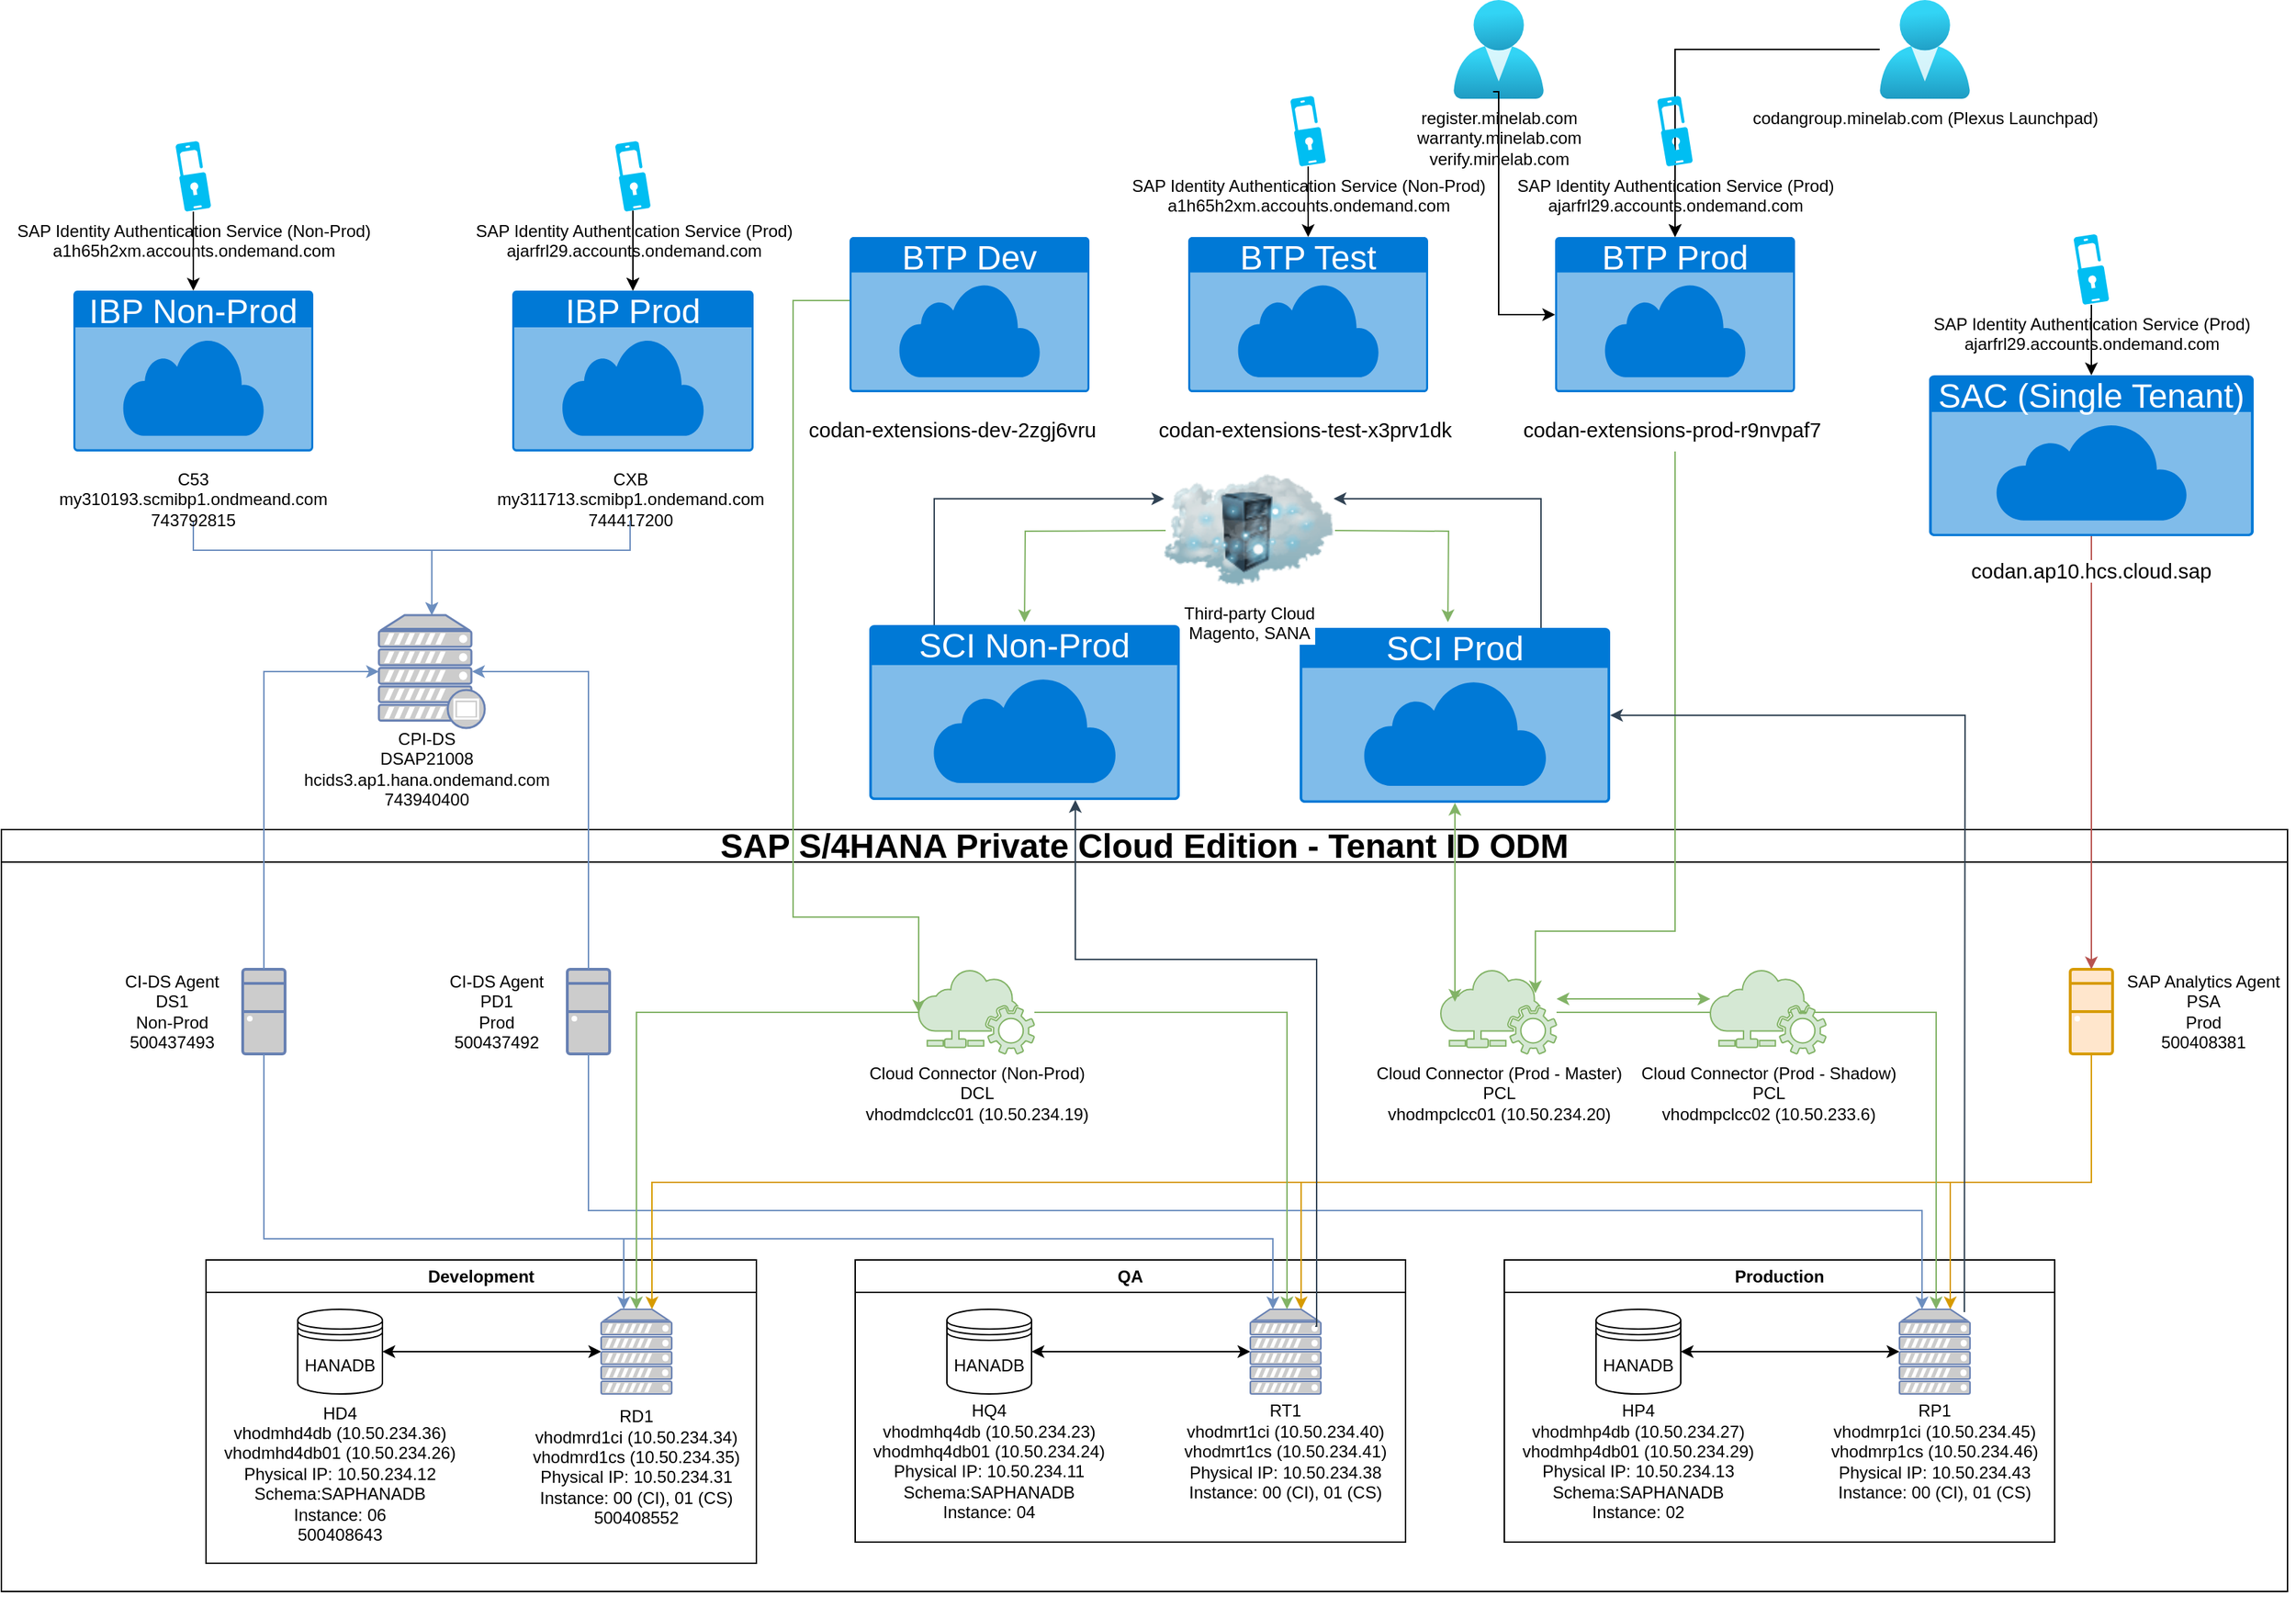 <mxfile version="25.0.3" pages="2">
  <diagram name="Page-1" id="deqeyOW_WQNbW6h4rGe_">
    <mxGraphModel dx="4334" dy="607" grid="1" gridSize="10" guides="1" tooltips="1" connect="1" arrows="1" fold="1" page="1" pageScale="1" pageWidth="1654" pageHeight="1169" math="0" shadow="0">
      <root>
        <mxCell id="0" />
        <mxCell id="1" parent="0" />
        <mxCell id="ncHVxqRM9er0EpKqG4Er-182" value="register.minelab.com&lt;div&gt;warranty.minelab.com&lt;/div&gt;&lt;div&gt;verify.minelab.com&lt;/div&gt;&lt;div&gt;&lt;br&gt;&lt;/div&gt;" style="image;aspect=fixed;html=1;points=[];align=center;fontSize=12;image=img/lib/azure2/identity/Users.svg;" parent="1" vertex="1">
          <mxGeometry x="-2262" y="10" width="64" height="70" as="geometry" />
        </mxCell>
        <mxCell id="ncHVxqRM9er0EpKqG4Er-2" value="&lt;font style=&quot;font-size: 24px;&quot;&gt;SAP S/4HANA Private Cloud Edition - Tenant ID ODM&lt;/font&gt;" style="swimlane;whiteSpace=wrap;html=1;" parent="1" vertex="1">
          <mxGeometry x="-3291" y="598" width="1620" height="540" as="geometry" />
        </mxCell>
        <mxCell id="ncHVxqRM9er0EpKqG4Er-21" value="" style="group" parent="ncHVxqRM9er0EpKqG4Er-2" vertex="1" connectable="0">
          <mxGeometry x="21" y="328" width="420" height="200" as="geometry" />
        </mxCell>
        <mxCell id="ncHVxqRM9er0EpKqG4Er-6" value="" style="group" parent="ncHVxqRM9er0EpKqG4Er-21" vertex="1" connectable="0">
          <mxGeometry y="35" width="210" height="130" as="geometry" />
        </mxCell>
        <mxCell id="ncHVxqRM9er0EpKqG4Er-20" value="" style="group" parent="ncHVxqRM9er0EpKqG4Er-6" vertex="1" connectable="0">
          <mxGeometry width="210" height="130" as="geometry" />
        </mxCell>
        <mxCell id="ncHVxqRM9er0EpKqG4Er-5" value="HD4&lt;div&gt;vhodmhd4db (10.50.234.36)&lt;/div&gt;&lt;div&gt;vhodmhd4db01 (10.50.234.26)&lt;/div&gt;&lt;div&gt;Physical IP: 10.50.234.12&lt;/div&gt;&lt;div&gt;Schema:SAPHANADB&lt;/div&gt;&lt;div&gt;Instance: 06&lt;/div&gt;&lt;div&gt;500408643&lt;/div&gt;&lt;div&gt;&lt;br&gt;&lt;/div&gt;&lt;div&gt;&lt;br&gt;&lt;/div&gt;&lt;div&gt;&lt;br&gt;&lt;/div&gt;" style="text;html=1;align=center;verticalAlign=middle;whiteSpace=wrap;rounded=0;" parent="ncHVxqRM9er0EpKqG4Er-20" vertex="1">
          <mxGeometry x="114" y="100" width="210" height="30" as="geometry" />
        </mxCell>
        <mxCell id="ncHVxqRM9er0EpKqG4Er-3" value="HANADB" style="shape=datastore;whiteSpace=wrap;html=1;" parent="ncHVxqRM9er0EpKqG4Er-2" vertex="1">
          <mxGeometry x="210" y="340" width="60" height="60" as="geometry" />
        </mxCell>
        <mxCell id="ncHVxqRM9er0EpKqG4Er-16" style="edgeStyle=orthogonalEdgeStyle;rounded=0;orthogonalLoop=1;jettySize=auto;html=1;exitX=1;exitY=0.5;exitDx=0;exitDy=0;entryX=0;entryY=0.5;entryDx=0;entryDy=0;entryPerimeter=0;startArrow=classic;startFill=1;" parent="ncHVxqRM9er0EpKqG4Er-2" source="ncHVxqRM9er0EpKqG4Er-3" target="ncHVxqRM9er0EpKqG4Er-7" edge="1">
          <mxGeometry relative="1" as="geometry" />
        </mxCell>
        <mxCell id="ncHVxqRM9er0EpKqG4Er-17" value="" style="group" parent="ncHVxqRM9er0EpKqG4Er-2" vertex="1" connectable="0">
          <mxGeometry x="345" y="340" width="210" height="125" as="geometry" />
        </mxCell>
        <mxCell id="ncHVxqRM9er0EpKqG4Er-7" value="" style="fontColor=#0066CC;verticalAlign=top;verticalLabelPosition=bottom;labelPosition=center;align=center;html=1;outlineConnect=0;fillColor=#CCCCCC;strokeColor=#6881B3;gradientColor=none;gradientDirection=north;strokeWidth=2;shape=mxgraph.networks.server;" parent="ncHVxqRM9er0EpKqG4Er-17" vertex="1">
          <mxGeometry x="80" width="50" height="60" as="geometry" />
        </mxCell>
        <mxCell id="ncHVxqRM9er0EpKqG4Er-11" value="RD1&lt;br&gt;&lt;div&gt;vhodmrd1ci (10.50.234.34)&lt;/div&gt;&lt;div&gt;vhodmrd1cs (10.50.234.35)&lt;/div&gt;&lt;div&gt;Physical IP: 10.50.234.31&lt;br&gt;&lt;/div&gt;&lt;div&gt;Instance: 00 (CI), 01 (CS)&lt;/div&gt;&lt;div&gt;500408552&lt;/div&gt;&lt;div&gt;&lt;br&gt;&lt;/div&gt;" style="text;html=1;align=center;verticalAlign=middle;whiteSpace=wrap;rounded=0;" parent="ncHVxqRM9er0EpKqG4Er-17" vertex="1">
          <mxGeometry y="102" width="210" height="34" as="geometry" />
        </mxCell>
        <mxCell id="ncHVxqRM9er0EpKqG4Er-18" value="Development" style="swimlane;whiteSpace=wrap;html=1;" parent="ncHVxqRM9er0EpKqG4Er-2" vertex="1">
          <mxGeometry x="145" y="305" width="390" height="215" as="geometry">
            <mxRectangle x="10" y="235" width="110" height="30" as="alternateBounds" />
          </mxGeometry>
        </mxCell>
        <mxCell id="ncHVxqRM9er0EpKqG4Er-57" value="" style="group" parent="ncHVxqRM9er0EpKqG4Er-2" vertex="1" connectable="0">
          <mxGeometry x="595" y="305" width="420" height="200" as="geometry" />
        </mxCell>
        <mxCell id="ncHVxqRM9er0EpKqG4Er-27" style="edgeStyle=orthogonalEdgeStyle;rounded=0;orthogonalLoop=1;jettySize=auto;html=1;exitX=1;exitY=0.5;exitDx=0;exitDy=0;entryX=0;entryY=0.5;entryDx=0;entryDy=0;entryPerimeter=0;startArrow=classic;startFill=1;" parent="ncHVxqRM9er0EpKqG4Er-57" source="ncHVxqRM9er0EpKqG4Er-25" target="ncHVxqRM9er0EpKqG4Er-29" edge="1">
          <mxGeometry relative="1" as="geometry" />
        </mxCell>
        <mxCell id="ncHVxqRM9er0EpKqG4Er-31" value="QA" style="swimlane;whiteSpace=wrap;html=1;" parent="ncHVxqRM9er0EpKqG4Er-57" vertex="1">
          <mxGeometry x="10" width="390" height="200" as="geometry">
            <mxRectangle x="10" y="235" width="110" height="30" as="alternateBounds" />
          </mxGeometry>
        </mxCell>
        <mxCell id="ncHVxqRM9er0EpKqG4Er-24" value="" style="group" parent="ncHVxqRM9er0EpKqG4Er-57" vertex="1" connectable="0">
          <mxGeometry y="35" width="210" height="130" as="geometry" />
        </mxCell>
        <mxCell id="ncHVxqRM9er0EpKqG4Er-25" value="HANADB" style="shape=datastore;whiteSpace=wrap;html=1;" parent="ncHVxqRM9er0EpKqG4Er-24" vertex="1">
          <mxGeometry x="75" width="60" height="60" as="geometry" />
        </mxCell>
        <mxCell id="ncHVxqRM9er0EpKqG4Er-26" value="HQ4&lt;div&gt;vhodmhq4db (10.50.234.23)&lt;/div&gt;&lt;div&gt;vhodmhq4db01 (10.50.234.24)&lt;/div&gt;&lt;div&gt;Physical IP: 10.50.234.11&lt;/div&gt;&lt;div&gt;Schema:SAPHANADB&lt;/div&gt;&lt;div&gt;Instance: 04&lt;/div&gt;&lt;div&gt;&lt;br&gt;&lt;/div&gt;" style="text;html=1;align=center;verticalAlign=middle;whiteSpace=wrap;rounded=0;" parent="ncHVxqRM9er0EpKqG4Er-24" vertex="1">
          <mxGeometry y="100" width="210" height="30" as="geometry" />
        </mxCell>
        <mxCell id="ncHVxqRM9er0EpKqG4Er-29" value="" style="fontColor=#0066CC;verticalAlign=top;verticalLabelPosition=bottom;labelPosition=center;align=center;html=1;outlineConnect=0;fillColor=#CCCCCC;strokeColor=#6881B3;gradientColor=none;gradientDirection=north;strokeWidth=2;shape=mxgraph.networks.server;" parent="ncHVxqRM9er0EpKqG4Er-57" vertex="1">
          <mxGeometry x="290" y="35" width="50" height="60" as="geometry" />
        </mxCell>
        <mxCell id="ncHVxqRM9er0EpKqG4Er-30" value="RT1&lt;br&gt;&lt;div&gt;vhodmrt1ci (10.50.234.40)&lt;/div&gt;&lt;div&gt;vhodmrt1cs (10.50.234.41)&lt;/div&gt;&lt;div&gt;Physical IP: 10.50.234.38&lt;br&gt;&lt;/div&gt;&lt;div&gt;Instance: 00 (CI), 01 (CS)&lt;/div&gt;&lt;div&gt;&lt;br&gt;&lt;/div&gt;" style="text;html=1;align=center;verticalAlign=middle;whiteSpace=wrap;rounded=0;" parent="ncHVxqRM9er0EpKqG4Er-57" vertex="1">
          <mxGeometry x="210" y="126" width="210" height="34" as="geometry" />
        </mxCell>
        <mxCell id="ncHVxqRM9er0EpKqG4Er-58" value="" style="group" parent="ncHVxqRM9er0EpKqG4Er-2" vertex="1" connectable="0">
          <mxGeometry x="1055" y="305" width="420" height="200" as="geometry" />
        </mxCell>
        <mxCell id="ncHVxqRM9er0EpKqG4Er-59" style="edgeStyle=orthogonalEdgeStyle;rounded=0;orthogonalLoop=1;jettySize=auto;html=1;exitX=1;exitY=0.5;exitDx=0;exitDy=0;entryX=0;entryY=0.5;entryDx=0;entryDy=0;entryPerimeter=0;startArrow=classic;startFill=1;" parent="ncHVxqRM9er0EpKqG4Er-58" source="ncHVxqRM9er0EpKqG4Er-62" target="ncHVxqRM9er0EpKqG4Er-64" edge="1">
          <mxGeometry relative="1" as="geometry" />
        </mxCell>
        <mxCell id="ncHVxqRM9er0EpKqG4Er-60" value="Production" style="swimlane;whiteSpace=wrap;html=1;" parent="ncHVxqRM9er0EpKqG4Er-58" vertex="1">
          <mxGeometry x="10" width="390" height="200" as="geometry">
            <mxRectangle x="10" y="235" width="110" height="30" as="alternateBounds" />
          </mxGeometry>
        </mxCell>
        <mxCell id="ncHVxqRM9er0EpKqG4Er-61" value="" style="group" parent="ncHVxqRM9er0EpKqG4Er-58" vertex="1" connectable="0">
          <mxGeometry y="35" width="210" height="130" as="geometry" />
        </mxCell>
        <mxCell id="ncHVxqRM9er0EpKqG4Er-62" value="HANADB" style="shape=datastore;whiteSpace=wrap;html=1;" parent="ncHVxqRM9er0EpKqG4Er-61" vertex="1">
          <mxGeometry x="75" width="60" height="60" as="geometry" />
        </mxCell>
        <mxCell id="ncHVxqRM9er0EpKqG4Er-63" value="HP4&lt;div&gt;vhodmhp4db (10.50.234.27)&lt;/div&gt;&lt;div&gt;vhodmhp4db01 (10.50.234.29)&lt;/div&gt;&lt;div&gt;Physical IP: 10.50.234.13&lt;/div&gt;&lt;div&gt;Schema:SAPHANADB&lt;/div&gt;&lt;div&gt;Instance: 02&lt;/div&gt;&lt;div&gt;&lt;br&gt;&lt;/div&gt;" style="text;html=1;align=center;verticalAlign=middle;whiteSpace=wrap;rounded=0;" parent="ncHVxqRM9er0EpKqG4Er-61" vertex="1">
          <mxGeometry y="100" width="210" height="30" as="geometry" />
        </mxCell>
        <mxCell id="ncHVxqRM9er0EpKqG4Er-64" value="" style="fontColor=#0066CC;verticalAlign=top;verticalLabelPosition=bottom;labelPosition=center;align=center;html=1;outlineConnect=0;fillColor=#CCCCCC;strokeColor=#6881B3;gradientColor=none;gradientDirection=north;strokeWidth=2;shape=mxgraph.networks.server;" parent="ncHVxqRM9er0EpKqG4Er-58" vertex="1">
          <mxGeometry x="290" y="35" width="50" height="60" as="geometry" />
        </mxCell>
        <mxCell id="ncHVxqRM9er0EpKqG4Er-65" value="RP1&lt;br&gt;&lt;div&gt;vhodmrp1ci (10.50.234.45)&lt;/div&gt;&lt;div&gt;vhodmrp1cs (10.50.234.46)&lt;/div&gt;&lt;div&gt;Physical IP: 10.50.234.43&lt;br&gt;&lt;/div&gt;&lt;div&gt;Instance: 00 (CI), 01 (CS)&lt;/div&gt;&lt;div&gt;&lt;br&gt;&lt;/div&gt;" style="text;html=1;align=center;verticalAlign=middle;whiteSpace=wrap;rounded=0;" parent="ncHVxqRM9er0EpKqG4Er-58" vertex="1">
          <mxGeometry x="210" y="126" width="210" height="34" as="geometry" />
        </mxCell>
        <mxCell id="ncHVxqRM9er0EpKqG4Er-87" value="" style="fontColor=#0066CC;verticalAlign=top;verticalLabelPosition=bottom;labelPosition=center;align=center;html=1;outlineConnect=0;fillColor=#CCCCCC;strokeColor=#6881B3;gradientColor=none;gradientDirection=north;strokeWidth=2;shape=mxgraph.networks.desktop_pc;" parent="ncHVxqRM9er0EpKqG4Er-2" vertex="1">
          <mxGeometry x="171" y="99" width="30" height="60" as="geometry" />
        </mxCell>
        <mxCell id="ncHVxqRM9er0EpKqG4Er-88" value="CI-DS Agent&lt;br&gt;DS1&lt;div&gt;Non-Prod&lt;/div&gt;&lt;div&gt;500437493&lt;/div&gt;" style="text;html=1;align=center;verticalAlign=middle;whiteSpace=wrap;rounded=0;" parent="ncHVxqRM9er0EpKqG4Er-2" vertex="1">
          <mxGeometry x="81" y="114" width="80" height="30" as="geometry" />
        </mxCell>
        <mxCell id="ncHVxqRM9er0EpKqG4Er-89" style="edgeStyle=orthogonalEdgeStyle;rounded=0;orthogonalLoop=1;jettySize=auto;html=1;exitX=0.5;exitY=1;exitDx=0;exitDy=0;exitPerimeter=0;fillColor=#dae8fc;strokeColor=#6c8ebf;" parent="ncHVxqRM9er0EpKqG4Er-2" source="ncHVxqRM9er0EpKqG4Er-87" target="ncHVxqRM9er0EpKqG4Er-7" edge="1">
          <mxGeometry relative="1" as="geometry">
            <Array as="points">
              <mxPoint x="186" y="290" />
              <mxPoint x="441" y="290" />
            </Array>
          </mxGeometry>
        </mxCell>
        <mxCell id="ncHVxqRM9er0EpKqG4Er-96" style="edgeStyle=orthogonalEdgeStyle;rounded=0;orthogonalLoop=1;jettySize=auto;html=1;endArrow=none;endFill=0;startArrow=classic;startFill=1;entryX=0.5;entryY=1;entryDx=0;entryDy=0;entryPerimeter=0;fillColor=#dae8fc;strokeColor=#6c8ebf;" parent="ncHVxqRM9er0EpKqG4Er-2" source="ncHVxqRM9er0EpKqG4Er-29" target="ncHVxqRM9er0EpKqG4Er-87" edge="1">
          <mxGeometry relative="1" as="geometry">
            <Array as="points">
              <mxPoint x="901" y="290" />
              <mxPoint x="186" y="290" />
            </Array>
          </mxGeometry>
        </mxCell>
        <mxCell id="ncHVxqRM9er0EpKqG4Er-97" value="" style="fontColor=#0066CC;verticalAlign=top;verticalLabelPosition=bottom;labelPosition=center;align=center;html=1;outlineConnect=0;fillColor=#CCCCCC;strokeColor=#6881B3;gradientColor=none;gradientDirection=north;strokeWidth=2;shape=mxgraph.networks.desktop_pc;" parent="ncHVxqRM9er0EpKqG4Er-2" vertex="1">
          <mxGeometry x="401" y="99" width="30" height="60" as="geometry" />
        </mxCell>
        <mxCell id="ncHVxqRM9er0EpKqG4Er-99" value="CI-DS Agent&lt;br&gt;PD1&lt;div&gt;Prod&lt;/div&gt;&lt;div&gt;500437492&lt;/div&gt;" style="text;html=1;align=center;verticalAlign=middle;whiteSpace=wrap;rounded=0;" parent="ncHVxqRM9er0EpKqG4Er-2" vertex="1">
          <mxGeometry x="311" y="114" width="80" height="30" as="geometry" />
        </mxCell>
        <mxCell id="ncHVxqRM9er0EpKqG4Er-105" style="edgeStyle=orthogonalEdgeStyle;rounded=0;orthogonalLoop=1;jettySize=auto;html=1;exitX=0.5;exitY=1;exitDx=0;exitDy=0;exitPerimeter=0;fillColor=#dae8fc;strokeColor=#6c8ebf;" parent="ncHVxqRM9er0EpKqG4Er-2" source="ncHVxqRM9er0EpKqG4Er-97" target="ncHVxqRM9er0EpKqG4Er-64" edge="1">
          <mxGeometry relative="1" as="geometry">
            <Array as="points">
              <mxPoint x="416" y="270" />
              <mxPoint x="1361" y="270" />
            </Array>
          </mxGeometry>
        </mxCell>
        <mxCell id="ncHVxqRM9er0EpKqG4Er-118" style="edgeStyle=orthogonalEdgeStyle;rounded=0;orthogonalLoop=1;jettySize=auto;html=1;exitX=0.5;exitY=1;exitDx=0;exitDy=0;exitPerimeter=0;fillColor=#ffe6cc;strokeColor=#d79b00;" parent="ncHVxqRM9er0EpKqG4Er-2" source="ncHVxqRM9er0EpKqG4Er-116" target="ncHVxqRM9er0EpKqG4Er-64" edge="1">
          <mxGeometry relative="1" as="geometry">
            <Array as="points">
              <mxPoint x="1481" y="250" />
              <mxPoint x="1381" y="250" />
            </Array>
          </mxGeometry>
        </mxCell>
        <mxCell id="ncHVxqRM9er0EpKqG4Er-122" style="edgeStyle=orthogonalEdgeStyle;rounded=0;orthogonalLoop=1;jettySize=auto;html=1;fillColor=#ffe6cc;strokeColor=#d79b00;exitX=0.5;exitY=1;exitDx=0;exitDy=0;exitPerimeter=0;" parent="ncHVxqRM9er0EpKqG4Er-2" source="ncHVxqRM9er0EpKqG4Er-116" target="ncHVxqRM9er0EpKqG4Er-29" edge="1">
          <mxGeometry relative="1" as="geometry">
            <Array as="points">
              <mxPoint x="1481" y="250" />
              <mxPoint x="921" y="250" />
            </Array>
          </mxGeometry>
        </mxCell>
        <mxCell id="ncHVxqRM9er0EpKqG4Er-123" style="edgeStyle=orthogonalEdgeStyle;rounded=0;orthogonalLoop=1;jettySize=auto;html=1;fillColor=#ffe6cc;strokeColor=#d79b00;exitX=0.5;exitY=1;exitDx=0;exitDy=0;exitPerimeter=0;" parent="ncHVxqRM9er0EpKqG4Er-2" source="ncHVxqRM9er0EpKqG4Er-116" target="ncHVxqRM9er0EpKqG4Er-7" edge="1">
          <mxGeometry relative="1" as="geometry">
            <Array as="points">
              <mxPoint x="1481" y="250" />
              <mxPoint x="461" y="250" />
            </Array>
          </mxGeometry>
        </mxCell>
        <mxCell id="ncHVxqRM9er0EpKqG4Er-116" value="" style="verticalAlign=top;verticalLabelPosition=bottom;labelPosition=center;align=center;html=1;outlineConnect=0;fillColor=#ffe6cc;strokeColor=#d79b00;gradientDirection=north;strokeWidth=2;shape=mxgraph.networks.desktop_pc;" parent="ncHVxqRM9er0EpKqG4Er-2" vertex="1">
          <mxGeometry x="1466" y="99" width="30" height="60" as="geometry" />
        </mxCell>
        <mxCell id="ncHVxqRM9er0EpKqG4Er-117" value="SAP Analytics Agent&lt;br&gt;PSA&lt;br&gt;&lt;div&gt;Prod&lt;/div&gt;&lt;div&gt;500408381&lt;/div&gt;" style="text;html=1;align=center;verticalAlign=middle;whiteSpace=wrap;rounded=0;" parent="ncHVxqRM9er0EpKqG4Er-2" vertex="1">
          <mxGeometry x="1496" y="114" width="129" height="30" as="geometry" />
        </mxCell>
        <mxCell id="ncHVxqRM9er0EpKqG4Er-135" value="Cloud Connector (Non-Prod)&lt;div&gt;DCL&lt;/div&gt;&lt;div&gt;vhodmdclcc01 (10.50.234.19)&lt;/div&gt;&lt;div&gt;&lt;br&gt;&lt;/div&gt;" style="sketch=0;pointerEvents=1;shadow=0;dashed=0;html=1;strokeColor=#82b366;labelPosition=center;verticalLabelPosition=bottom;verticalAlign=top;align=center;fillColor=#d5e8d4;shape=mxgraph.mscae.intune.intune_connector;" parent="ncHVxqRM9er0EpKqG4Er-2" vertex="1">
          <mxGeometry x="650" y="100" width="82" height="59" as="geometry" />
        </mxCell>
        <mxCell id="ncHVxqRM9er0EpKqG4Er-136" style="edgeStyle=orthogonalEdgeStyle;rounded=0;orthogonalLoop=1;jettySize=auto;html=1;exitX=0;exitY=0.5;exitDx=0;exitDy=0;exitPerimeter=0;entryX=0.5;entryY=0;entryDx=0;entryDy=0;entryPerimeter=0;fillColor=#d5e8d4;strokeColor=#82b366;" parent="ncHVxqRM9er0EpKqG4Er-2" source="ncHVxqRM9er0EpKqG4Er-135" target="ncHVxqRM9er0EpKqG4Er-7" edge="1">
          <mxGeometry relative="1" as="geometry">
            <Array as="points">
              <mxPoint x="450" y="130" />
            </Array>
          </mxGeometry>
        </mxCell>
        <mxCell id="ncHVxqRM9er0EpKqG4Er-137" style="edgeStyle=orthogonalEdgeStyle;rounded=0;orthogonalLoop=1;jettySize=auto;html=1;fillColor=#d5e8d4;strokeColor=#82b366;" parent="ncHVxqRM9er0EpKqG4Er-2" source="ncHVxqRM9er0EpKqG4Er-135" target="ncHVxqRM9er0EpKqG4Er-29" edge="1">
          <mxGeometry relative="1" as="geometry">
            <Array as="points">
              <mxPoint x="911" y="130" />
            </Array>
          </mxGeometry>
        </mxCell>
        <mxCell id="ncHVxqRM9er0EpKqG4Er-141" style="edgeStyle=orthogonalEdgeStyle;rounded=0;orthogonalLoop=1;jettySize=auto;html=1;startArrow=classic;startFill=1;fillColor=#d5e8d4;strokeColor=#82b366;" parent="ncHVxqRM9er0EpKqG4Er-2" source="ncHVxqRM9er0EpKqG4Er-138" target="ncHVxqRM9er0EpKqG4Er-139" edge="1">
          <mxGeometry relative="1" as="geometry">
            <Array as="points">
              <mxPoint x="1156" y="120" />
              <mxPoint x="1156" y="120" />
            </Array>
          </mxGeometry>
        </mxCell>
        <mxCell id="ncHVxqRM9er0EpKqG4Er-144" style="edgeStyle=orthogonalEdgeStyle;rounded=0;orthogonalLoop=1;jettySize=auto;html=1;fillColor=#d5e8d4;strokeColor=#82b366;" parent="ncHVxqRM9er0EpKqG4Er-2" source="ncHVxqRM9er0EpKqG4Er-138" target="ncHVxqRM9er0EpKqG4Er-64" edge="1">
          <mxGeometry relative="1" as="geometry">
            <Array as="points">
              <mxPoint x="1371" y="130" />
            </Array>
          </mxGeometry>
        </mxCell>
        <mxCell id="ncHVxqRM9er0EpKqG4Er-138" value="Cloud Connector (Prod - Master)&lt;div&gt;PCL&lt;/div&gt;&lt;div&gt;vhodmpclcc01 (10.50.234.20)&lt;/div&gt;&lt;div&gt;&lt;br&gt;&lt;/div&gt;" style="sketch=0;pointerEvents=1;shadow=0;dashed=0;html=1;strokeColor=#82b366;labelPosition=center;verticalLabelPosition=bottom;verticalAlign=top;align=center;fillColor=#d5e8d4;shape=mxgraph.mscae.intune.intune_connector;" parent="ncHVxqRM9er0EpKqG4Er-2" vertex="1">
          <mxGeometry x="1020" y="100" width="82" height="59" as="geometry" />
        </mxCell>
        <mxCell id="ncHVxqRM9er0EpKqG4Er-139" value="Cloud Connector (Prod - Shadow)&lt;div&gt;PCL&lt;/div&gt;&lt;div&gt;vhodmpclcc02 (10.50.233.6)&lt;/div&gt;&lt;div&gt;&lt;br&gt;&lt;/div&gt;" style="sketch=0;pointerEvents=1;shadow=0;dashed=0;html=1;strokeColor=#82b366;labelPosition=center;verticalLabelPosition=bottom;verticalAlign=top;align=center;fillColor=#d5e8d4;shape=mxgraph.mscae.intune.intune_connector;" parent="ncHVxqRM9er0EpKqG4Er-2" vertex="1">
          <mxGeometry x="1211" y="100" width="82" height="59" as="geometry" />
        </mxCell>
        <mxCell id="ncHVxqRM9er0EpKqG4Er-68" value="&lt;font style=&quot;font-size: 24px;&quot;&gt;IBP Non-Prod&lt;/font&gt;" style="html=1;whiteSpace=wrap;strokeColor=none;fillColor=#0079D6;labelPosition=center;verticalLabelPosition=middle;verticalAlign=top;align=center;fontSize=12;outlineConnect=0;spacingTop=-6;fontColor=#FFFFFF;sketch=0;shape=mxgraph.sitemap.cloud;" parent="1" vertex="1">
          <mxGeometry x="-3240" y="216" width="170" height="114" as="geometry" />
        </mxCell>
        <mxCell id="ncHVxqRM9er0EpKqG4Er-152" style="edgeStyle=orthogonalEdgeStyle;rounded=0;orthogonalLoop=1;jettySize=auto;html=1;fillColor=#dae8fc;strokeColor=#6c8ebf;" parent="1" source="ncHVxqRM9er0EpKqG4Er-69" target="ncHVxqRM9er0EpKqG4Er-84" edge="1">
          <mxGeometry relative="1" as="geometry">
            <Array as="points">
              <mxPoint x="-3155" y="400" />
              <mxPoint x="-2986" y="400" />
            </Array>
          </mxGeometry>
        </mxCell>
        <mxCell id="ncHVxqRM9er0EpKqG4Er-69" value="&lt;div&gt;C53&lt;/div&gt;my310193.scmibp1.ondmeand.com&lt;div&gt;743792815&lt;/div&gt;" style="text;html=1;align=center;verticalAlign=middle;whiteSpace=wrap;rounded=0;" parent="1" vertex="1">
          <mxGeometry x="-3185" y="349" width="60" height="30" as="geometry" />
        </mxCell>
        <mxCell id="ncHVxqRM9er0EpKqG4Er-84" value="" style="fontColor=#0066CC;verticalAlign=top;verticalLabelPosition=bottom;labelPosition=center;align=center;html=1;outlineConnect=0;fillColor=#CCCCCC;strokeColor=#6881B3;gradientColor=none;gradientDirection=north;strokeWidth=2;shape=mxgraph.networks.proxy_server;" parent="1" vertex="1">
          <mxGeometry x="-3023.5" y="446" width="75" height="80" as="geometry" />
        </mxCell>
        <mxCell id="ncHVxqRM9er0EpKqG4Er-85" value="&lt;div&gt;CPI-DS&lt;/div&gt;DSAP21008&lt;div&gt;hcids3.ap1.hana.ondemand.com&lt;/div&gt;&lt;div&gt;743940400&lt;/div&gt;" style="text;html=1;align=center;verticalAlign=middle;whiteSpace=wrap;rounded=0;" parent="1" vertex="1">
          <mxGeometry x="-3023" y="540" width="67" height="30" as="geometry" />
        </mxCell>
        <mxCell id="ncHVxqRM9er0EpKqG4Er-100" style="edgeStyle=orthogonalEdgeStyle;rounded=0;orthogonalLoop=1;jettySize=auto;html=1;entryX=0.88;entryY=0.5;entryDx=0;entryDy=0;entryPerimeter=0;fillColor=#dae8fc;strokeColor=#6c8ebf;" parent="1" source="ncHVxqRM9er0EpKqG4Er-97" target="ncHVxqRM9er0EpKqG4Er-84" edge="1">
          <mxGeometry relative="1" as="geometry">
            <Array as="points">
              <mxPoint x="-2875" y="486" />
            </Array>
          </mxGeometry>
        </mxCell>
        <mxCell id="ncHVxqRM9er0EpKqG4Er-101" value="&lt;font style=&quot;font-size: 24px;&quot;&gt;IBP Prod&lt;/font&gt;" style="html=1;whiteSpace=wrap;strokeColor=none;fillColor=#0079D6;labelPosition=center;verticalLabelPosition=middle;verticalAlign=top;align=center;fontSize=12;outlineConnect=0;spacingTop=-6;fontColor=#FFFFFF;sketch=0;shape=mxgraph.sitemap.cloud;" parent="1" vertex="1">
          <mxGeometry x="-2929" y="216" width="171" height="114" as="geometry" />
        </mxCell>
        <mxCell id="ncHVxqRM9er0EpKqG4Er-103" value="&lt;div&gt;CXB&lt;/div&gt;my311713.scmibp1.ondemand.com&lt;br&gt;&lt;div&gt;744417200&lt;/div&gt;" style="text;html=1;align=center;verticalAlign=middle;whiteSpace=wrap;rounded=0;" parent="1" vertex="1">
          <mxGeometry x="-2875.5" y="349" width="60" height="30" as="geometry" />
        </mxCell>
        <mxCell id="ncHVxqRM9er0EpKqG4Er-104" value="SAP Identity Authentication Service (Non-Prod)&lt;div&gt;a1h65h2xm.accounts.ondemand.com&lt;/div&gt;" style="verticalLabelPosition=bottom;html=1;verticalAlign=top;align=center;strokeColor=none;fillColor=#00BEF2;shape=mxgraph.azure.multi_factor_authentication;pointerEvents=1;" parent="1" vertex="1">
          <mxGeometry x="-3167.5" y="110" width="25" height="50" as="geometry" />
        </mxCell>
        <mxCell id="ncHVxqRM9er0EpKqG4Er-159" value="" style="edgeStyle=orthogonalEdgeStyle;rounded=0;orthogonalLoop=1;jettySize=auto;html=1;" parent="1" source="ncHVxqRM9er0EpKqG4Er-107" target="ncHVxqRM9er0EpKqG4Er-101" edge="1">
          <mxGeometry relative="1" as="geometry" />
        </mxCell>
        <mxCell id="ncHVxqRM9er0EpKqG4Er-107" value="SAP Identity Authentication Service (Prod)&lt;div&gt;ajarfrl29.accounts.ondemand.com&lt;/div&gt;" style="verticalLabelPosition=bottom;html=1;verticalAlign=top;align=center;strokeColor=none;fillColor=#00BEF2;shape=mxgraph.azure.multi_factor_authentication;pointerEvents=1;" parent="1" vertex="1">
          <mxGeometry x="-2856" y="110" width="25" height="50" as="geometry" />
        </mxCell>
        <mxCell id="ncHVxqRM9er0EpKqG4Er-108" style="edgeStyle=orthogonalEdgeStyle;rounded=0;orthogonalLoop=1;jettySize=auto;html=1;exitX=0.5;exitY=0.985;exitDx=0;exitDy=0;exitPerimeter=0;entryX=0.5;entryY=0;entryDx=0;entryDy=0;entryPerimeter=0;" parent="1" source="ncHVxqRM9er0EpKqG4Er-107" target="ncHVxqRM9er0EpKqG4Er-101" edge="1">
          <mxGeometry relative="1" as="geometry" />
        </mxCell>
        <mxCell id="ncHVxqRM9er0EpKqG4Er-120" style="edgeStyle=orthogonalEdgeStyle;rounded=0;orthogonalLoop=1;jettySize=auto;html=1;fillColor=#f8cecc;strokeColor=#b85450;" parent="1" source="ncHVxqRM9er0EpKqG4Er-110" target="ncHVxqRM9er0EpKqG4Er-116" edge="1">
          <mxGeometry relative="1" as="geometry" />
        </mxCell>
        <mxCell id="ncHVxqRM9er0EpKqG4Er-110" value="&lt;div&gt;codan.ap10.hcs.cloud.sap&lt;/div&gt;&lt;div&gt;744191349&lt;/div&gt;" style="text;html=1;align=center;verticalAlign=middle;whiteSpace=wrap;rounded=0;" parent="1" vertex="1">
          <mxGeometry x="-1840" y="360" width="60" height="30" as="geometry" />
        </mxCell>
        <mxCell id="ncHVxqRM9er0EpKqG4Er-115" value="&lt;font style=&quot;font-size: 24px;&quot;&gt;SAC (Single Tenant)&lt;/font&gt;" style="html=1;whiteSpace=wrap;strokeColor=none;fillColor=#0079D6;labelPosition=center;verticalLabelPosition=middle;verticalAlign=top;align=center;fontSize=12;outlineConnect=0;spacingTop=-6;fontColor=#FFFFFF;sketch=0;shape=mxgraph.sitemap.cloud;" parent="1" vertex="1">
          <mxGeometry x="-1925" y="276" width="230" height="114" as="geometry" />
        </mxCell>
        <mxCell id="bUl5pF7d7_YkjjmKOAPD-8" style="edgeStyle=orthogonalEdgeStyle;rounded=0;orthogonalLoop=1;jettySize=auto;html=1;fillColor=#647687;strokeColor=#314354;endArrow=none;endFill=0;startArrow=classic;startFill=1;" parent="1" source="ncHVxqRM9er0EpKqG4Er-124" edge="1">
          <mxGeometry relative="1" as="geometry">
            <mxPoint x="-2360" y="950" as="targetPoint" />
            <Array as="points">
              <mxPoint x="-2530" y="690" />
              <mxPoint x="-2359" y="690" />
            </Array>
          </mxGeometry>
        </mxCell>
        <mxCell id="bUl5pF7d7_YkjjmKOAPD-9" style="edgeStyle=orthogonalEdgeStyle;rounded=0;orthogonalLoop=1;jettySize=auto;html=1;entryX=0;entryY=0.25;entryDx=0;entryDy=0;fillColor=#647687;strokeColor=#314354;" parent="1" source="ncHVxqRM9er0EpKqG4Er-124" target="ncHVxqRM9er0EpKqG4Er-145" edge="1">
          <mxGeometry relative="1" as="geometry">
            <Array as="points">
              <mxPoint x="-2630" y="364" />
            </Array>
          </mxGeometry>
        </mxCell>
        <mxCell id="ncHVxqRM9er0EpKqG4Er-124" value="&lt;font style=&quot;font-size: 24px;&quot;&gt;SCI Non-Prod&lt;/font&gt;" style="html=1;whiteSpace=wrap;strokeColor=none;fillColor=#0079D6;labelPosition=center;verticalLabelPosition=middle;verticalAlign=top;align=center;fontSize=12;outlineConnect=0;spacingTop=-6;fontColor=#FFFFFF;sketch=0;shape=mxgraph.sitemap.cloud;" parent="1" vertex="1">
          <mxGeometry x="-2676" y="453" width="220" height="124" as="geometry" />
        </mxCell>
        <mxCell id="ncHVxqRM9er0EpKqG4Er-143" style="edgeStyle=orthogonalEdgeStyle;rounded=0;orthogonalLoop=1;jettySize=auto;html=1;startArrow=classic;startFill=1;fillColor=#d5e8d4;strokeColor=#82b366;" parent="1" source="ncHVxqRM9er0EpKqG4Er-125" edge="1">
          <mxGeometry relative="1" as="geometry">
            <mxPoint x="-2261" y="720" as="targetPoint" />
            <Array as="points">
              <mxPoint x="-2261" y="660" />
              <mxPoint x="-2261" y="660" />
            </Array>
          </mxGeometry>
        </mxCell>
        <mxCell id="bUl5pF7d7_YkjjmKOAPD-7" style="edgeStyle=orthogonalEdgeStyle;rounded=0;orthogonalLoop=1;jettySize=auto;html=1;entryX=1;entryY=0.25;entryDx=0;entryDy=0;fillColor=#647687;strokeColor=#314354;" parent="1" source="ncHVxqRM9er0EpKqG4Er-125" target="ncHVxqRM9er0EpKqG4Er-145" edge="1">
          <mxGeometry relative="1" as="geometry">
            <Array as="points">
              <mxPoint x="-2200" y="364" />
            </Array>
          </mxGeometry>
        </mxCell>
        <mxCell id="ncHVxqRM9er0EpKqG4Er-125" value="&lt;font style=&quot;font-size: 24px;&quot;&gt;SCI Prod&lt;/font&gt;" style="html=1;whiteSpace=wrap;strokeColor=none;fillColor=#0079D6;labelPosition=center;verticalLabelPosition=middle;verticalAlign=top;align=center;fontSize=12;outlineConnect=0;spacingTop=-6;fontColor=#FFFFFF;sketch=0;shape=mxgraph.sitemap.cloud;" parent="1" vertex="1">
          <mxGeometry x="-2371" y="455" width="220" height="124" as="geometry" />
        </mxCell>
        <mxCell id="ncHVxqRM9er0EpKqG4Er-126" value="&lt;font style=&quot;font-size: 24px;&quot;&gt;BTP Dev&lt;/font&gt;" style="html=1;whiteSpace=wrap;strokeColor=none;fillColor=#0079D6;labelPosition=center;verticalLabelPosition=middle;verticalAlign=top;align=center;fontSize=12;outlineConnect=0;spacingTop=-6;fontColor=#FFFFFF;sketch=0;shape=mxgraph.sitemap.cloud;" parent="1" vertex="1">
          <mxGeometry x="-2690" y="178" width="170" height="110" as="geometry" />
        </mxCell>
        <mxCell id="ncHVxqRM9er0EpKqG4Er-127" value="&lt;font style=&quot;font-size: 24px;&quot;&gt;BTP Test&lt;/font&gt;" style="html=1;whiteSpace=wrap;strokeColor=none;fillColor=#0079D6;labelPosition=center;verticalLabelPosition=middle;verticalAlign=top;align=center;fontSize=12;outlineConnect=0;spacingTop=-6;fontColor=#FFFFFF;sketch=0;shape=mxgraph.sitemap.cloud;" parent="1" vertex="1">
          <mxGeometry x="-2450" y="178" width="170" height="110" as="geometry" />
        </mxCell>
        <mxCell id="ncHVxqRM9er0EpKqG4Er-128" value="&lt;font style=&quot;font-size: 24px;&quot;&gt;BTP Prod&lt;/font&gt;" style="html=1;whiteSpace=wrap;strokeColor=none;fillColor=#0079D6;labelPosition=center;verticalLabelPosition=middle;verticalAlign=top;align=center;fontSize=12;outlineConnect=0;spacingTop=-6;fontColor=#FFFFFF;sketch=0;shape=mxgraph.sitemap.cloud;" parent="1" vertex="1">
          <mxGeometry x="-2190" y="178" width="170" height="110" as="geometry" />
        </mxCell>
        <mxCell id="ncHVxqRM9er0EpKqG4Er-131" style="edgeStyle=orthogonalEdgeStyle;rounded=0;orthogonalLoop=1;jettySize=auto;html=1;entryX=0.5;entryY=0;entryDx=0;entryDy=0;entryPerimeter=0;" parent="1" source="ncHVxqRM9er0EpKqG4Er-104" target="ncHVxqRM9er0EpKqG4Er-68" edge="1">
          <mxGeometry relative="1" as="geometry" />
        </mxCell>
        <mxCell id="ncHVxqRM9er0EpKqG4Er-149" style="edgeStyle=orthogonalEdgeStyle;rounded=0;orthogonalLoop=1;jettySize=auto;html=1;fillColor=#d5e8d4;strokeColor=#82b366;" parent="1" edge="1">
          <mxGeometry relative="1" as="geometry">
            <mxPoint x="-2566" y="451" as="targetPoint" />
            <mxPoint x="-2466" y="386.0" as="sourcePoint" />
          </mxGeometry>
        </mxCell>
        <mxCell id="ncHVxqRM9er0EpKqG4Er-150" style="edgeStyle=orthogonalEdgeStyle;rounded=0;orthogonalLoop=1;jettySize=auto;html=1;fillColor=#d5e8d4;strokeColor=#82b366;" parent="1" edge="1">
          <mxGeometry relative="1" as="geometry">
            <mxPoint x="-2266" y="451" as="targetPoint" />
            <mxPoint x="-2346" y="386.0" as="sourcePoint" />
          </mxGeometry>
        </mxCell>
        <mxCell id="ncHVxqRM9er0EpKqG4Er-145" value="Third-party Cloud&lt;br&gt;Magento, SANA" style="image;html=1;image=img/lib/clip_art/networking/Cloud_Rack_128x128.png" parent="1" vertex="1">
          <mxGeometry x="-2467" y="341" width="120" height="90" as="geometry" />
        </mxCell>
        <mxCell id="ncHVxqRM9er0EpKqG4Er-158" style="edgeStyle=orthogonalEdgeStyle;rounded=0;orthogonalLoop=1;jettySize=auto;html=1;entryX=0.5;entryY=0;entryDx=0;entryDy=0;entryPerimeter=0;fillColor=#dae8fc;strokeColor=#6c8ebf;" parent="1" source="ncHVxqRM9er0EpKqG4Er-103" target="ncHVxqRM9er0EpKqG4Er-84" edge="1">
          <mxGeometry relative="1" as="geometry">
            <Array as="points">
              <mxPoint x="-2845" y="400" />
              <mxPoint x="-2986" y="400" />
            </Array>
          </mxGeometry>
        </mxCell>
        <mxCell id="ncHVxqRM9er0EpKqG4Er-167" value="SAP Identity Authentication Service (Non-Prod)&lt;div&gt;a1h65h2xm.accounts.ondemand.com&lt;/div&gt;" style="verticalLabelPosition=bottom;html=1;verticalAlign=top;align=center;strokeColor=none;fillColor=#00BEF2;shape=mxgraph.azure.multi_factor_authentication;pointerEvents=1;" parent="1" vertex="1">
          <mxGeometry x="-2377.5" y="78" width="25" height="50" as="geometry" />
        </mxCell>
        <mxCell id="ncHVxqRM9er0EpKqG4Er-168" style="edgeStyle=orthogonalEdgeStyle;rounded=0;orthogonalLoop=1;jettySize=auto;html=1;entryX=0.5;entryY=0;entryDx=0;entryDy=0;entryPerimeter=0;" parent="1" source="ncHVxqRM9er0EpKqG4Er-167" target="ncHVxqRM9er0EpKqG4Er-127" edge="1">
          <mxGeometry relative="1" as="geometry" />
        </mxCell>
        <mxCell id="ncHVxqRM9er0EpKqG4Er-169" style="edgeStyle=orthogonalEdgeStyle;rounded=0;orthogonalLoop=1;jettySize=auto;html=1;entryX=0.5;entryY=0;entryDx=0;entryDy=0;entryPerimeter=0;" parent="1" source="ncHVxqRM9er0EpKqG4Er-163" target="ncHVxqRM9er0EpKqG4Er-128" edge="1">
          <mxGeometry relative="1" as="geometry" />
        </mxCell>
        <mxCell id="ncHVxqRM9er0EpKqG4Er-170" style="edgeStyle=orthogonalEdgeStyle;rounded=0;orthogonalLoop=1;jettySize=auto;html=1;entryX=0;entryY=0.5;entryDx=0;entryDy=0;entryPerimeter=0;fillColor=#d5e8d4;strokeColor=#82b366;" parent="1" source="ncHVxqRM9er0EpKqG4Er-126" target="ncHVxqRM9er0EpKqG4Er-135" edge="1">
          <mxGeometry relative="1" as="geometry">
            <Array as="points">
              <mxPoint x="-2730" y="223" />
              <mxPoint x="-2730" y="660" />
              <mxPoint x="-2641" y="660" />
            </Array>
          </mxGeometry>
        </mxCell>
        <mxCell id="ncHVxqRM9er0EpKqG4Er-173" value="SAP Identity Authentication Service (Prod)&lt;div&gt;ajarfrl29.accounts.ondemand.com&lt;/div&gt;" style="verticalLabelPosition=bottom;html=1;verticalAlign=top;align=center;strokeColor=none;fillColor=#00BEF2;shape=mxgraph.azure.multi_factor_authentication;pointerEvents=1;" parent="1" vertex="1">
          <mxGeometry x="-1822.5" y="176" width="25" height="50" as="geometry" />
        </mxCell>
        <mxCell id="ncHVxqRM9er0EpKqG4Er-174" style="edgeStyle=orthogonalEdgeStyle;rounded=0;orthogonalLoop=1;jettySize=auto;html=1;entryX=0.5;entryY=0;entryDx=0;entryDy=0;entryPerimeter=0;" parent="1" source="ncHVxqRM9er0EpKqG4Er-173" target="ncHVxqRM9er0EpKqG4Er-115" edge="1">
          <mxGeometry relative="1" as="geometry" />
        </mxCell>
        <mxCell id="ncHVxqRM9er0EpKqG4Er-177" value="&lt;div&gt;codangroup.minelab.com (Plexus Launchpad)&lt;/div&gt;&lt;div&gt;&lt;br&gt;&lt;/div&gt;" style="image;aspect=fixed;html=1;points=[];align=center;fontSize=12;image=img/lib/azure2/identity/Users.svg;" parent="1" vertex="1">
          <mxGeometry x="-1960" y="10" width="64" height="70" as="geometry" />
        </mxCell>
        <mxCell id="ncHVxqRM9er0EpKqG4Er-179" style="edgeStyle=orthogonalEdgeStyle;rounded=0;orthogonalLoop=1;jettySize=auto;html=1;entryX=0.5;entryY=0;entryDx=0;entryDy=0;entryPerimeter=0;" parent="1" source="ncHVxqRM9er0EpKqG4Er-177" target="ncHVxqRM9er0EpKqG4Er-128" edge="1">
          <mxGeometry relative="1" as="geometry" />
        </mxCell>
        <mxCell id="ncHVxqRM9er0EpKqG4Er-163" value="SAP Identity Authentication Service (Prod)&lt;div&gt;ajarfrl29.accounts.ondemand.com&lt;/div&gt;" style="verticalLabelPosition=bottom;html=1;verticalAlign=top;align=center;strokeColor=none;fillColor=#00BEF2;shape=mxgraph.azure.multi_factor_authentication;pointerEvents=1;" parent="1" vertex="1">
          <mxGeometry x="-2117.5" y="78" width="25" height="50" as="geometry" />
        </mxCell>
        <mxCell id="ncHVxqRM9er0EpKqG4Er-180" style="edgeStyle=orthogonalEdgeStyle;rounded=0;orthogonalLoop=1;jettySize=auto;html=1;entryX=0.5;entryY=0;entryDx=0;entryDy=0;entryPerimeter=0;startArrow=classic;startFill=1;endArrow=none;endFill=0;fillColor=#dae8fc;strokeColor=#6c8ebf;" parent="1" source="ncHVxqRM9er0EpKqG4Er-84" target="ncHVxqRM9er0EpKqG4Er-87" edge="1">
          <mxGeometry relative="1" as="geometry" />
        </mxCell>
        <mxCell id="ncHVxqRM9er0EpKqG4Er-183" style="edgeStyle=orthogonalEdgeStyle;rounded=0;orthogonalLoop=1;jettySize=auto;html=1;entryX=0;entryY=0.5;entryDx=0;entryDy=0;entryPerimeter=0;exitX=0.438;exitY=0.929;exitDx=0;exitDy=0;exitPerimeter=0;" parent="1" source="ncHVxqRM9er0EpKqG4Er-182" target="ncHVxqRM9er0EpKqG4Er-128" edge="1">
          <mxGeometry relative="1" as="geometry">
            <Array as="points">
              <mxPoint x="-2230" y="75" />
              <mxPoint x="-2230" y="233" />
            </Array>
          </mxGeometry>
        </mxCell>
        <mxCell id="bUl5pF7d7_YkjjmKOAPD-1" value="&lt;span style=&quot;-webkit-user-drag: none; -webkit-tap-highlight-color: transparent; margin: 0px; padding: 0px; user-select: text; text-align: justify; white-space-collapse: preserve; background-color: rgb(255, 255, 255); font-size: 11pt; line-height: 17px; font-family: Calibri, Calibri_EmbeddedFont, Calibri_MSFontService, sans-serif; font-variant-ligatures: none !important;&quot; class=&quot;TextRun SCXW217972686 BCX0&quot; lang=&quot;EN-AU&quot; data-contrast=&quot;none&quot;&gt;&lt;span style=&quot;-webkit-user-drag: none; -webkit-tap-highlight-color: transparent; margin: 0px; padding: 0px; user-select: text;&quot; class=&quot;NormalTextRun SCXW217972686 BCX0&quot;&gt;codan-extensions-dev-2zgj6vru&lt;/span&gt;&lt;/span&gt;&lt;span style=&quot;-webkit-user-drag: none; -webkit-tap-highlight-color: transparent; margin: 0px; padding: 0px; user-select: text; text-align: justify; white-space-collapse: preserve; background-color: rgb(255, 255, 255); font-size: 11pt; line-height: 17px; font-family: Calibri, Calibri_EmbeddedFont, Calibri_MSFontService, sans-serif;&quot; data-ccp-props=&quot;{&amp;quot;335551550&amp;quot;:6,&amp;quot;335551620&amp;quot;:6,&amp;quot;335559738&amp;quot;:120,&amp;quot;335559739&amp;quot;:120}&quot; class=&quot;EOP SCXW217972686 BCX0&quot;&gt;&amp;nbsp;&lt;/span&gt;" style="text;html=1;align=center;verticalAlign=middle;whiteSpace=wrap;rounded=0;" parent="1" vertex="1">
          <mxGeometry x="-2720" y="300" width="210" height="30" as="geometry" />
        </mxCell>
        <mxCell id="bUl5pF7d7_YkjjmKOAPD-2" value="&lt;span style=&quot;-webkit-user-drag: none; -webkit-tap-highlight-color: transparent; margin: 0px; padding: 0px; user-select: text; text-align: justify; white-space-collapse: preserve; background-color: rgb(255, 255, 255); font-size: 11pt; line-height: 17px; font-family: Calibri, Calibri_EmbeddedFont, Calibri_MSFontService, sans-serif; font-variant-ligatures: none !important;&quot; class=&quot;TextRun SCXW126268761 BCX0&quot; lang=&quot;EN-US&quot; data-contrast=&quot;none&quot;&gt;&lt;span style=&quot;-webkit-user-drag: none; -webkit-tap-highlight-color: transparent; margin: 0px; padding: 0px; user-select: text;&quot; class=&quot;NormalTextRun SCXW126268761 BCX0&quot;&gt;codan-extensions-test-&lt;/span&gt;&lt;span style=&quot;-webkit-user-drag: none; -webkit-tap-highlight-color: transparent; margin: 0px; padding: 0px; user-select: text;&quot; class=&quot;NormalTextRun SCXW126268761 BCX0&quot;&gt;x3prv1dk&lt;/span&gt;&lt;/span&gt;&lt;span style=&quot;-webkit-user-drag: none; -webkit-tap-highlight-color: transparent; margin: 0px; padding: 0px; user-select: text; text-align: justify; white-space-collapse: preserve; background-color: rgb(255, 255, 255); font-size: 11pt; line-height: 17px; font-family: Calibri, Calibri_EmbeddedFont, Calibri_MSFontService, sans-serif;&quot; data-ccp-props=&quot;{&amp;quot;335551550&amp;quot;:6,&amp;quot;335551620&amp;quot;:6,&amp;quot;335559738&amp;quot;:120,&amp;quot;335559739&amp;quot;:120}&quot; class=&quot;EOP SCXW126268761 BCX0&quot;&gt;&amp;nbsp;&lt;/span&gt;" style="text;html=1;align=center;verticalAlign=middle;whiteSpace=wrap;rounded=0;" parent="1" vertex="1">
          <mxGeometry x="-2480" y="300" width="230" height="30" as="geometry" />
        </mxCell>
        <mxCell id="bUl5pF7d7_YkjjmKOAPD-3" value="&lt;span style=&quot;-webkit-user-drag: none; -webkit-tap-highlight-color: transparent; margin: 0px; padding: 0px; user-select: text; text-align: justify; white-space-collapse: preserve; background-color: rgb(255, 255, 255); font-size: 11pt; line-height: 17px; font-family: Calibri, Calibri_EmbeddedFont, Calibri_MSFontService, sans-serif; font-variant-ligatures: none !important;&quot; class=&quot;TextRun SCXW268006760 BCX0&quot; lang=&quot;EN-AU&quot; data-contrast=&quot;none&quot;&gt;&lt;span style=&quot;-webkit-user-drag: none; -webkit-tap-highlight-color: transparent; margin: 0px; padding: 0px; user-select: text;&quot; class=&quot;NormalTextRun SCXW268006760 BCX0&quot;&gt;codan-extensions-prod-r9nvpaf7&lt;/span&gt;&lt;/span&gt;&lt;span style=&quot;-webkit-user-drag: none; -webkit-tap-highlight-color: transparent; margin: 0px; padding: 0px; user-select: text; text-align: justify; white-space-collapse: preserve; background-color: rgb(255, 255, 255); font-size: 11pt; line-height: 17px; font-family: Calibri, Calibri_EmbeddedFont, Calibri_MSFontService, sans-serif;&quot; data-ccp-props=&quot;{&amp;quot;335551550&amp;quot;:6,&amp;quot;335551620&amp;quot;:6,&amp;quot;335559738&amp;quot;:120,&amp;quot;335559739&amp;quot;:120}&quot; class=&quot;EOP SCXW268006760 BCX0&quot;&gt;&amp;nbsp;&lt;/span&gt;" style="text;html=1;align=center;verticalAlign=middle;whiteSpace=wrap;rounded=0;" parent="1" vertex="1">
          <mxGeometry x="-2220" y="300" width="230" height="30" as="geometry" />
        </mxCell>
        <mxCell id="bUl5pF7d7_YkjjmKOAPD-4" value="&lt;div style=&quot;text-align: justify;&quot;&gt;&lt;font face=&quot;Calibri, Calibri_EmbeddedFont, Calibri_MSFontService, sans-serif&quot;&gt;&lt;span style=&quot;font-size: 14.667px; font-variant-ligatures: none; white-space-collapse: preserve; background-color: rgb(255, 255, 255);&quot;&gt;codan.ap10.hcs.cloud.sap&lt;/span&gt;&lt;/font&gt;&lt;/div&gt;" style="text;html=1;align=center;verticalAlign=middle;whiteSpace=wrap;rounded=0;" parent="1" vertex="1">
          <mxGeometry x="-1925" y="400" width="230" height="30" as="geometry" />
        </mxCell>
        <mxCell id="bUl5pF7d7_YkjjmKOAPD-5" style="edgeStyle=orthogonalEdgeStyle;rounded=0;orthogonalLoop=1;jettySize=auto;html=1;entryX=0.817;entryY=0.271;entryDx=0;entryDy=0;entryPerimeter=0;fillColor=#d5e8d4;strokeColor=#82b366;" parent="1" source="bUl5pF7d7_YkjjmKOAPD-3" target="ncHVxqRM9er0EpKqG4Er-138" edge="1">
          <mxGeometry relative="1" as="geometry">
            <Array as="points">
              <mxPoint x="-2105" y="670" />
              <mxPoint x="-2204" y="670" />
            </Array>
          </mxGeometry>
        </mxCell>
        <mxCell id="bUl5pF7d7_YkjjmKOAPD-6" style="edgeStyle=orthogonalEdgeStyle;rounded=0;orthogonalLoop=1;jettySize=auto;html=1;fillColor=#647687;strokeColor=#314354;endArrow=none;endFill=0;startArrow=classic;startFill=1;" parent="1" source="ncHVxqRM9er0EpKqG4Er-125" edge="1">
          <mxGeometry relative="1" as="geometry">
            <mxPoint x="-1900" y="940" as="targetPoint" />
          </mxGeometry>
        </mxCell>
      </root>
    </mxGraphModel>
  </diagram>
  <diagram id="orPG-dz7H0J059VUmQmI" name="Page-2">
    <mxGraphModel dx="4676" dy="809" grid="1" gridSize="10" guides="1" tooltips="1" connect="1" arrows="1" fold="1" page="1" pageScale="1" pageWidth="1654" pageHeight="1169" math="0" shadow="0">
      <root>
        <mxCell id="0" />
        <mxCell id="1" parent="0" />
        <mxCell id="FFiNUPR-P0tPr-f4P6k8-1" value="&lt;font style=&quot;font-size: 24px;&quot;&gt;SAP S/4HANA Private Cloud Edition - Tenant ID ODM&lt;/font&gt;" style="swimlane;whiteSpace=wrap;html=1;" vertex="1" parent="1">
          <mxGeometry x="-3291" y="600" width="1620" height="540" as="geometry" />
        </mxCell>
        <mxCell id="FFiNUPR-P0tPr-f4P6k8-11" value="Development" style="swimlane;whiteSpace=wrap;html=1;" vertex="1" parent="FFiNUPR-P0tPr-f4P6k8-1">
          <mxGeometry x="145" y="305" width="390" height="215" as="geometry">
            <mxRectangle x="10" y="235" width="110" height="30" as="alternateBounds" />
          </mxGeometry>
        </mxCell>
        <mxCell id="FFiNUPR-P0tPr-f4P6k8-2" value="" style="group" vertex="1" connectable="0" parent="FFiNUPR-P0tPr-f4P6k8-1">
          <mxGeometry x="21" y="328" width="420" height="200" as="geometry" />
        </mxCell>
        <mxCell id="FFiNUPR-P0tPr-f4P6k8-3" value="" style="group" vertex="1" connectable="0" parent="FFiNUPR-P0tPr-f4P6k8-2">
          <mxGeometry y="35" width="210" height="130" as="geometry" />
        </mxCell>
        <mxCell id="FFiNUPR-P0tPr-f4P6k8-4" value="" style="group" vertex="1" connectable="0" parent="FFiNUPR-P0tPr-f4P6k8-3">
          <mxGeometry width="210" height="130" as="geometry" />
        </mxCell>
        <mxCell id="FFiNUPR-P0tPr-f4P6k8-5" value="HD4&lt;div&gt;vhodmhd4db (10.50.234.36)&lt;/div&gt;&lt;div&gt;vhodmhd4db01 (10.50.234.26)&lt;/div&gt;&lt;div&gt;Physical IP: 10.50.234.12&lt;/div&gt;&lt;div&gt;Schema:SAPHANADB&lt;/div&gt;&lt;div&gt;Instance: 06&lt;/div&gt;&lt;div&gt;500408643&lt;/div&gt;&lt;div&gt;&lt;br&gt;&lt;/div&gt;&lt;div&gt;&lt;br&gt;&lt;/div&gt;&lt;div&gt;&lt;br&gt;&lt;/div&gt;" style="text;html=1;align=center;verticalAlign=middle;whiteSpace=wrap;rounded=0;" vertex="1" parent="FFiNUPR-P0tPr-f4P6k8-4">
          <mxGeometry x="114" y="100" width="210" height="30" as="geometry" />
        </mxCell>
        <mxCell id="FFiNUPR-P0tPr-f4P6k8-6" value="HANADB" style="shape=datastore;whiteSpace=wrap;html=1;" vertex="1" parent="FFiNUPR-P0tPr-f4P6k8-1">
          <mxGeometry x="210" y="340" width="60" height="60" as="geometry" />
        </mxCell>
        <mxCell id="FFiNUPR-P0tPr-f4P6k8-7" style="edgeStyle=orthogonalEdgeStyle;rounded=0;orthogonalLoop=1;jettySize=auto;html=1;exitX=1;exitY=0.5;exitDx=0;exitDy=0;entryX=0;entryY=0.5;entryDx=0;entryDy=0;entryPerimeter=0;startArrow=classic;startFill=1;" edge="1" parent="FFiNUPR-P0tPr-f4P6k8-1" source="FFiNUPR-P0tPr-f4P6k8-6" target="FFiNUPR-P0tPr-f4P6k8-9">
          <mxGeometry relative="1" as="geometry" />
        </mxCell>
        <mxCell id="FFiNUPR-P0tPr-f4P6k8-8" value="" style="group" vertex="1" connectable="0" parent="FFiNUPR-P0tPr-f4P6k8-1">
          <mxGeometry x="345" y="340" width="210" height="125" as="geometry" />
        </mxCell>
        <mxCell id="FFiNUPR-P0tPr-f4P6k8-9" value="" style="fontColor=#0066CC;verticalAlign=top;verticalLabelPosition=bottom;labelPosition=center;align=center;html=1;outlineConnect=0;fillColor=#CCCCCC;strokeColor=#6881B3;gradientColor=none;gradientDirection=north;strokeWidth=2;shape=mxgraph.networks.server;" vertex="1" parent="FFiNUPR-P0tPr-f4P6k8-8">
          <mxGeometry x="80" width="50" height="60" as="geometry" />
        </mxCell>
        <mxCell id="FFiNUPR-P0tPr-f4P6k8-10" value="RD1&lt;br&gt;&lt;div&gt;vhodmrd1ci (10.50.234.34)&lt;/div&gt;&lt;div&gt;vhodmrd1cs (10.50.234.35)&lt;/div&gt;&lt;div&gt;Physical IP: 10.50.234.31&lt;br&gt;&lt;/div&gt;&lt;div&gt;Instance: 00 (CI), 01 (CS)&lt;/div&gt;&lt;div&gt;500408552&lt;/div&gt;&lt;div&gt;&lt;br&gt;&lt;/div&gt;" style="text;html=1;align=center;verticalAlign=middle;whiteSpace=wrap;rounded=0;" vertex="1" parent="FFiNUPR-P0tPr-f4P6k8-8">
          <mxGeometry y="102" width="210" height="34" as="geometry" />
        </mxCell>
        <mxCell id="FFiNUPR-P0tPr-f4P6k8-12" value="" style="group" vertex="1" connectable="0" parent="FFiNUPR-P0tPr-f4P6k8-1">
          <mxGeometry x="595" y="305" width="420" height="200" as="geometry" />
        </mxCell>
        <mxCell id="FFiNUPR-P0tPr-f4P6k8-13" style="edgeStyle=orthogonalEdgeStyle;rounded=0;orthogonalLoop=1;jettySize=auto;html=1;exitX=1;exitY=0.5;exitDx=0;exitDy=0;entryX=0;entryY=0.5;entryDx=0;entryDy=0;entryPerimeter=0;startArrow=classic;startFill=1;" edge="1" parent="FFiNUPR-P0tPr-f4P6k8-12" source="FFiNUPR-P0tPr-f4P6k8-16" target="FFiNUPR-P0tPr-f4P6k8-18">
          <mxGeometry relative="1" as="geometry" />
        </mxCell>
        <mxCell id="FFiNUPR-P0tPr-f4P6k8-14" value="QA" style="swimlane;whiteSpace=wrap;html=1;" vertex="1" parent="FFiNUPR-P0tPr-f4P6k8-12">
          <mxGeometry x="10" width="390" height="200" as="geometry">
            <mxRectangle x="10" y="235" width="110" height="30" as="alternateBounds" />
          </mxGeometry>
        </mxCell>
        <mxCell id="FFiNUPR-P0tPr-f4P6k8-15" value="" style="group" vertex="1" connectable="0" parent="FFiNUPR-P0tPr-f4P6k8-12">
          <mxGeometry y="35" width="210" height="130" as="geometry" />
        </mxCell>
        <mxCell id="FFiNUPR-P0tPr-f4P6k8-16" value="HANADB" style="shape=datastore;whiteSpace=wrap;html=1;" vertex="1" parent="FFiNUPR-P0tPr-f4P6k8-15">
          <mxGeometry x="75" width="60" height="60" as="geometry" />
        </mxCell>
        <mxCell id="FFiNUPR-P0tPr-f4P6k8-17" value="HQ4&lt;div&gt;vhodmhq4db (10.50.234.23)&lt;/div&gt;&lt;div&gt;vhodmhq4db01 (10.50.234.24)&lt;/div&gt;&lt;div&gt;Physical IP: 10.50.234.11&lt;/div&gt;&lt;div&gt;Schema:SAPHANADB&lt;/div&gt;&lt;div&gt;Instance: 04&lt;/div&gt;&lt;div&gt;&lt;br&gt;&lt;/div&gt;" style="text;html=1;align=center;verticalAlign=middle;whiteSpace=wrap;rounded=0;" vertex="1" parent="FFiNUPR-P0tPr-f4P6k8-15">
          <mxGeometry y="100" width="210" height="30" as="geometry" />
        </mxCell>
        <mxCell id="FFiNUPR-P0tPr-f4P6k8-18" value="" style="fontColor=#0066CC;verticalAlign=top;verticalLabelPosition=bottom;labelPosition=center;align=center;html=1;outlineConnect=0;fillColor=#CCCCCC;strokeColor=#6881B3;gradientColor=none;gradientDirection=north;strokeWidth=2;shape=mxgraph.networks.server;" vertex="1" parent="FFiNUPR-P0tPr-f4P6k8-12">
          <mxGeometry x="290" y="35" width="50" height="60" as="geometry" />
        </mxCell>
        <mxCell id="FFiNUPR-P0tPr-f4P6k8-19" value="RT1&lt;br&gt;&lt;div&gt;vhodmrt1ci (10.50.234.40)&lt;/div&gt;&lt;div&gt;vhodmrt1cs (10.50.234.41)&lt;/div&gt;&lt;div&gt;Physical IP: 10.50.234.38&lt;br&gt;&lt;/div&gt;&lt;div&gt;Instance: 00 (CI), 01 (CS)&lt;/div&gt;&lt;div&gt;&lt;br&gt;&lt;/div&gt;" style="text;html=1;align=center;verticalAlign=middle;whiteSpace=wrap;rounded=0;" vertex="1" parent="FFiNUPR-P0tPr-f4P6k8-12">
          <mxGeometry x="210" y="126" width="210" height="34" as="geometry" />
        </mxCell>
        <mxCell id="FFiNUPR-P0tPr-f4P6k8-20" value="" style="group" vertex="1" connectable="0" parent="FFiNUPR-P0tPr-f4P6k8-1">
          <mxGeometry x="1055" y="305" width="420" height="200" as="geometry" />
        </mxCell>
        <mxCell id="FFiNUPR-P0tPr-f4P6k8-21" style="edgeStyle=orthogonalEdgeStyle;rounded=0;orthogonalLoop=1;jettySize=auto;html=1;exitX=1;exitY=0.5;exitDx=0;exitDy=0;entryX=0;entryY=0.5;entryDx=0;entryDy=0;entryPerimeter=0;startArrow=classic;startFill=1;" edge="1" parent="FFiNUPR-P0tPr-f4P6k8-20" source="FFiNUPR-P0tPr-f4P6k8-24" target="FFiNUPR-P0tPr-f4P6k8-26">
          <mxGeometry relative="1" as="geometry" />
        </mxCell>
        <mxCell id="FFiNUPR-P0tPr-f4P6k8-22" value="Production" style="swimlane;whiteSpace=wrap;html=1;" vertex="1" parent="FFiNUPR-P0tPr-f4P6k8-20">
          <mxGeometry x="10" width="390" height="200" as="geometry">
            <mxRectangle x="10" y="235" width="110" height="30" as="alternateBounds" />
          </mxGeometry>
        </mxCell>
        <mxCell id="FFiNUPR-P0tPr-f4P6k8-23" value="" style="group" vertex="1" connectable="0" parent="FFiNUPR-P0tPr-f4P6k8-20">
          <mxGeometry y="35" width="210" height="130" as="geometry" />
        </mxCell>
        <mxCell id="FFiNUPR-P0tPr-f4P6k8-24" value="HANADB" style="shape=datastore;whiteSpace=wrap;html=1;" vertex="1" parent="FFiNUPR-P0tPr-f4P6k8-23">
          <mxGeometry x="75" width="60" height="60" as="geometry" />
        </mxCell>
        <mxCell id="FFiNUPR-P0tPr-f4P6k8-25" value="HP4&lt;div&gt;vhodmhp4db (10.50.234.27)&lt;/div&gt;&lt;div&gt;vhodmhp4db01 (10.50.234.29)&lt;/div&gt;&lt;div&gt;Physical IP: 10.50.234.13&lt;/div&gt;&lt;div&gt;Schema:SAPHANADB&lt;/div&gt;&lt;div&gt;Instance: 02&lt;/div&gt;&lt;div&gt;&lt;br&gt;&lt;/div&gt;" style="text;html=1;align=center;verticalAlign=middle;whiteSpace=wrap;rounded=0;" vertex="1" parent="FFiNUPR-P0tPr-f4P6k8-23">
          <mxGeometry y="100" width="210" height="30" as="geometry" />
        </mxCell>
        <mxCell id="FFiNUPR-P0tPr-f4P6k8-26" value="" style="fontColor=#0066CC;verticalAlign=top;verticalLabelPosition=bottom;labelPosition=center;align=center;html=1;outlineConnect=0;fillColor=#CCCCCC;strokeColor=#6881B3;gradientColor=none;gradientDirection=north;strokeWidth=2;shape=mxgraph.networks.server;" vertex="1" parent="FFiNUPR-P0tPr-f4P6k8-20">
          <mxGeometry x="290" y="35" width="50" height="60" as="geometry" />
        </mxCell>
        <mxCell id="FFiNUPR-P0tPr-f4P6k8-27" value="RP1&lt;br&gt;&lt;div&gt;vhodmrp1ci (10.50.234.45)&lt;/div&gt;&lt;div&gt;vhodmrp1cs (10.50.234.46)&lt;/div&gt;&lt;div&gt;Physical IP: 10.50.234.43&lt;br&gt;&lt;/div&gt;&lt;div&gt;Instance: 00 (CI), 01 (CS)&lt;/div&gt;&lt;div&gt;&lt;br&gt;&lt;/div&gt;" style="text;html=1;align=center;verticalAlign=middle;whiteSpace=wrap;rounded=0;" vertex="1" parent="FFiNUPR-P0tPr-f4P6k8-20">
          <mxGeometry x="210" y="126" width="210" height="34" as="geometry" />
        </mxCell>
        <mxCell id="LRzR78ZYtu18tPBi2lKD-5" style="edgeStyle=orthogonalEdgeStyle;rounded=0;orthogonalLoop=1;jettySize=auto;html=1;fillColor=#60a917;strokeColor=#2D7600;" edge="1" parent="FFiNUPR-P0tPr-f4P6k8-1" source="LRzR78ZYtu18tPBi2lKD-2">
          <mxGeometry relative="1" as="geometry">
            <mxPoint x="441" y="340" as="targetPoint" />
            <Array as="points">
              <mxPoint x="442" y="80" />
              <mxPoint x="442" y="340" />
            </Array>
          </mxGeometry>
        </mxCell>
        <mxCell id="LRzR78ZYtu18tPBi2lKD-10" style="edgeStyle=orthogonalEdgeStyle;rounded=0;orthogonalLoop=1;jettySize=auto;html=1;fillColor=#60a917;strokeColor=#2D7600;" edge="1" parent="FFiNUPR-P0tPr-f4P6k8-1" source="LRzR78ZYtu18tPBi2lKD-2">
          <mxGeometry relative="1" as="geometry">
            <mxPoint x="901" y="340" as="targetPoint" />
            <Array as="points">
              <mxPoint x="902" y="80" />
              <mxPoint x="902" y="340" />
            </Array>
          </mxGeometry>
        </mxCell>
        <mxCell id="LRzR78ZYtu18tPBi2lKD-2" value="Webdispatcher (non-prod)&lt;div&gt;vhodmws1wd01 (10.50.234.21)&lt;/div&gt;" style="fontColor=#000000;verticalAlign=top;verticalLabelPosition=bottom;labelPosition=center;align=center;html=1;outlineConnect=0;fillColor=#CCCCCC;strokeColor=#6881B3;gradientColor=none;gradientDirection=north;strokeWidth=2;shape=mxgraph.networks.nas_filer;" vertex="1" parent="FFiNUPR-P0tPr-f4P6k8-1">
          <mxGeometry x="555" y="50" width="100" height="35" as="geometry" />
        </mxCell>
        <mxCell id="LRzR78ZYtu18tPBi2lKD-13" style="edgeStyle=orthogonalEdgeStyle;rounded=0;orthogonalLoop=1;jettySize=auto;html=1;fillColor=#60a917;strokeColor=#2D7600;" edge="1" parent="FFiNUPR-P0tPr-f4P6k8-1" source="LRzR78ZYtu18tPBi2lKD-3">
          <mxGeometry relative="1" as="geometry">
            <mxPoint x="1361" y="330" as="targetPoint" />
            <Array as="points">
              <mxPoint x="1362" y="80" />
              <mxPoint x="1362" y="330" />
            </Array>
          </mxGeometry>
        </mxCell>
        <mxCell id="LRzR78ZYtu18tPBi2lKD-3" value="Webdispatcher (prod)&lt;div&gt;vhodmws3wd01 (10.50.234.22)&lt;/div&gt;" style="fontColor=#000000;verticalAlign=top;verticalLabelPosition=bottom;labelPosition=center;align=center;html=1;outlineConnect=0;fillColor=#CCCCCC;strokeColor=#6881B3;gradientColor=none;gradientDirection=north;strokeWidth=2;shape=mxgraph.networks.nas_filer;" vertex="1" parent="FFiNUPR-P0tPr-f4P6k8-1">
          <mxGeometry x="981" y="50" width="100" height="35" as="geometry" />
        </mxCell>
        <mxCell id="A2q-9Z5ocEOl7eWk4JQq-46" value="&lt;font style=&quot;font-size: 24px;&quot;&gt;Codan Corporate Network&lt;/font&gt;" style="swimlane;whiteSpace=wrap;html=1;" vertex="1" parent="1">
          <mxGeometry x="-3290" y="420" width="1620" height="140" as="geometry" />
        </mxCell>
        <mxCell id="FFiNUPR-P0tPr-f4P6k8-32" value="" style="verticalAlign=top;verticalLabelPosition=bottom;labelPosition=center;align=center;html=1;outlineConnect=0;fillColor=#e1d5e7;strokeColor=#9673a6;gradientDirection=north;strokeWidth=2;shape=mxgraph.networks.desktop_pc;" vertex="1" parent="A2q-9Z5ocEOl7eWk4JQq-46">
          <mxGeometry x="120" y="50" width="30" height="60" as="geometry" />
        </mxCell>
        <mxCell id="FFiNUPR-P0tPr-f4P6k8-33" value="Avalara&lt;div&gt;auazravc01&lt;br&gt;&lt;div&gt;&lt;br&gt;&lt;/div&gt;&lt;/div&gt;" style="text;html=1;align=center;verticalAlign=middle;whiteSpace=wrap;rounded=0;" vertex="1" parent="A2q-9Z5ocEOl7eWk4JQq-46">
          <mxGeometry x="30" y="65" width="80" height="30" as="geometry" />
        </mxCell>
        <mxCell id="u3HcybCwE4aE1t3y1rkR-8" style="edgeStyle=orthogonalEdgeStyle;rounded=0;orthogonalLoop=1;jettySize=auto;html=1;exitX=0.5;exitY=1;exitDx=0;exitDy=0;exitPerimeter=0;fillColor=#0050ef;strokeColor=#001DBC;" edge="1" parent="A2q-9Z5ocEOl7eWk4JQq-46" source="u3HcybCwE4aE1t3y1rkR-5">
          <mxGeometry relative="1" as="geometry">
            <mxPoint x="920" y="520" as="targetPoint" />
            <mxPoint x="1430" y="20" as="sourcePoint" />
            <Array as="points">
              <mxPoint x="1445" y="430" />
              <mxPoint x="921" y="430" />
              <mxPoint x="921" y="520" />
            </Array>
          </mxGeometry>
        </mxCell>
        <mxCell id="u3HcybCwE4aE1t3y1rkR-9" style="edgeStyle=orthogonalEdgeStyle;rounded=0;orthogonalLoop=1;jettySize=auto;html=1;fillColor=#0050ef;strokeColor=#001DBC;" edge="1" parent="A2q-9Z5ocEOl7eWk4JQq-46">
          <mxGeometry relative="1" as="geometry">
            <mxPoint x="460" y="520" as="targetPoint" />
            <mxPoint x="1445.067" y="50" as="sourcePoint" />
            <Array as="points">
              <mxPoint x="1445" y="430" />
              <mxPoint x="461" y="430" />
              <mxPoint x="461" y="520" />
            </Array>
          </mxGeometry>
        </mxCell>
        <mxCell id="u3HcybCwE4aE1t3y1rkR-5" value="" style="fontColor=#ffffff;verticalAlign=top;verticalLabelPosition=bottom;labelPosition=center;align=center;html=1;outlineConnect=0;fillColor=#0050ef;strokeColor=#001DBC;gradientDirection=north;strokeWidth=2;shape=mxgraph.networks.desktop_pc;" vertex="1" parent="A2q-9Z5ocEOl7eWk4JQq-46">
          <mxGeometry x="1430" y="50" width="30" height="60" as="geometry" />
        </mxCell>
        <mxCell id="u3HcybCwE4aE1t3y1rkR-6" value="SAPRouter and DNS Forwarder&lt;div&gt;auazrsaprdns01&lt;br&gt;&lt;div&gt;&lt;br&gt;&lt;/div&gt;&lt;/div&gt;" style="text;html=1;align=center;verticalAlign=middle;whiteSpace=wrap;rounded=0;" vertex="1" parent="A2q-9Z5ocEOl7eWk4JQq-46">
          <mxGeometry x="1470" y="65" width="80" height="30" as="geometry" />
        </mxCell>
        <mxCell id="LRzR78ZYtu18tPBi2lKD-1" value="&lt;div&gt;fioridev.codanad.local:8080&lt;/div&gt;" style="image;aspect=fixed;html=1;points=[];align=center;fontSize=12;image=img/lib/azure2/identity/Users.svg;" vertex="1" parent="A2q-9Z5ocEOl7eWk4JQq-46">
          <mxGeometry x="340" y="35" width="64" height="70" as="geometry" />
        </mxCell>
        <mxCell id="LRzR78ZYtu18tPBi2lKD-6" value="&lt;div&gt;fioritest.codanad.local:8080&lt;/div&gt;" style="image;aspect=fixed;html=1;points=[];align=center;fontSize=12;image=img/lib/azure2/identity/Users.svg;" vertex="1" parent="A2q-9Z5ocEOl7eWk4JQq-46">
          <mxGeometry x="745" y="35" width="64" height="70" as="geometry" />
        </mxCell>
        <mxCell id="LRzR78ZYtu18tPBi2lKD-11" value="&lt;div&gt;fioriprod.codanad.local:8080&lt;/div&gt;" style="image;aspect=fixed;html=1;points=[];align=center;fontSize=12;image=img/lib/azure2/identity/Users.svg;" vertex="1" parent="A2q-9Z5ocEOl7eWk4JQq-46">
          <mxGeometry x="1130" y="35" width="64" height="70" as="geometry" />
        </mxCell>
        <mxCell id="FFiNUPR-P0tPr-f4P6k8-34" style="edgeStyle=orthogonalEdgeStyle;rounded=0;orthogonalLoop=1;jettySize=auto;html=1;exitX=0.5;exitY=1;exitDx=0;exitDy=0;exitPerimeter=0;fillColor=#e1d5e7;strokeColor=#9673a6;endArrow=none;endFill=0;entryX=0;entryY=0.15;entryDx=0;entryDy=0;entryPerimeter=0;" edge="1" parent="1" source="FFiNUPR-P0tPr-f4P6k8-32" target="FFiNUPR-P0tPr-f4P6k8-26">
          <mxGeometry relative="1" as="geometry">
            <Array as="points">
              <mxPoint x="-3155" y="870" />
              <mxPoint x="-1940" y="870" />
              <mxPoint x="-1940" y="949" />
            </Array>
          </mxGeometry>
        </mxCell>
        <mxCell id="u3HcybCwE4aE1t3y1rkR-1" value="Third-party Cloud&lt;br&gt;Avalara" style="image;html=1;image=img/lib/clip_art/networking/Cloud_Rack_128x128.png" vertex="1" parent="1">
          <mxGeometry x="-3270" y="161" width="120" height="90" as="geometry" />
        </mxCell>
        <mxCell id="u3HcybCwE4aE1t3y1rkR-2" style="edgeStyle=orthogonalEdgeStyle;rounded=0;orthogonalLoop=1;jettySize=auto;html=1;entryX=0.5;entryY=1;entryDx=0;entryDy=0;fillColor=#e1d5e7;strokeColor=#9673a6;" edge="1" parent="1" source="FFiNUPR-P0tPr-f4P6k8-32" target="u3HcybCwE4aE1t3y1rkR-1">
          <mxGeometry relative="1" as="geometry" />
        </mxCell>
        <mxCell id="u3HcybCwE4aE1t3y1rkR-3" style="edgeStyle=orthogonalEdgeStyle;rounded=0;orthogonalLoop=1;jettySize=auto;html=1;entryX=0.2;entryY=0.061;entryDx=0;entryDy=0;entryPerimeter=0;fillColor=#e1d5e7;strokeColor=#9673a6;endArrow=none;endFill=0;" edge="1" parent="1" source="FFiNUPR-P0tPr-f4P6k8-32" target="FFiNUPR-P0tPr-f4P6k8-18">
          <mxGeometry relative="1" as="geometry">
            <Array as="points">
              <mxPoint x="-3155" y="870" />
              <mxPoint x="-2396" y="870" />
            </Array>
          </mxGeometry>
        </mxCell>
        <mxCell id="u3HcybCwE4aE1t3y1rkR-4" style="edgeStyle=orthogonalEdgeStyle;rounded=0;orthogonalLoop=1;jettySize=auto;html=1;entryX=0.2;entryY=0.039;entryDx=0;entryDy=0;entryPerimeter=0;fillColor=#e1d5e7;strokeColor=#9673a6;startArrow=classic;startFill=1;endArrow=none;endFill=0;" edge="1" parent="1" source="FFiNUPR-P0tPr-f4P6k8-32" target="FFiNUPR-P0tPr-f4P6k8-9">
          <mxGeometry relative="1" as="geometry">
            <Array as="points">
              <mxPoint x="-3155" y="870" />
              <mxPoint x="-2856" y="870" />
            </Array>
          </mxGeometry>
        </mxCell>
        <mxCell id="u3HcybCwE4aE1t3y1rkR-7" style="edgeStyle=orthogonalEdgeStyle;rounded=0;orthogonalLoop=1;jettySize=auto;html=1;entryX=0.747;entryY=-0.028;entryDx=0;entryDy=0;entryPerimeter=0;fillColor=#0050ef;strokeColor=#001DBC;" edge="1" parent="1" source="u3HcybCwE4aE1t3y1rkR-5" target="FFiNUPR-P0tPr-f4P6k8-26">
          <mxGeometry relative="1" as="geometry">
            <Array as="points">
              <mxPoint x="-1845" y="850" />
              <mxPoint x="-1909" y="850" />
            </Array>
          </mxGeometry>
        </mxCell>
        <mxCell id="5aAaicJ4syj4Aj7y8P0N-1" value="&lt;font style=&quot;font-size: 24px;&quot;&gt;SF HCM Dev&lt;/font&gt;&lt;div&gt;&lt;font style=&quot;font-size: 24px;&quot;&gt;&lt;br&gt;&lt;/font&gt;&lt;/div&gt;" style="html=1;whiteSpace=wrap;strokeColor=none;fillColor=#0079D6;labelPosition=center;verticalLabelPosition=middle;verticalAlign=top;align=center;fontSize=12;outlineConnect=0;spacingTop=-6;fontColor=#FFFFFF;sketch=0;shape=mxgraph.sitemap.cloud;" vertex="1" parent="1">
          <mxGeometry x="-3030" y="51" width="170" height="114" as="geometry" />
        </mxCell>
        <mxCell id="5aAaicJ4syj4Aj7y8P0N-2" value="&lt;div&gt;&lt;font style=&quot;font-size: 24px;&quot;&gt;SF ECP Dev&lt;/font&gt;&lt;/div&gt;" style="html=1;whiteSpace=wrap;strokeColor=none;fillColor=#0079D6;labelPosition=center;verticalLabelPosition=middle;verticalAlign=top;align=center;fontSize=12;outlineConnect=0;spacingTop=-6;fontColor=#FFFFFF;sketch=0;shape=mxgraph.sitemap.cloud;" vertex="1" parent="1">
          <mxGeometry x="-2800" y="51" width="170" height="114" as="geometry" />
        </mxCell>
        <mxCell id="5aAaicJ4syj4Aj7y8P0N-3" value="&lt;font style=&quot;font-size: 24px;&quot;&gt;SF HCM Test&lt;/font&gt;&lt;div&gt;&lt;font style=&quot;font-size: 24px;&quot;&gt;&lt;br&gt;&lt;/font&gt;&lt;/div&gt;" style="html=1;whiteSpace=wrap;strokeColor=none;fillColor=#0079D6;labelPosition=center;verticalLabelPosition=middle;verticalAlign=top;align=center;fontSize=12;outlineConnect=0;spacingTop=-6;fontColor=#FFFFFF;sketch=0;shape=mxgraph.sitemap.cloud;" vertex="1" parent="1">
          <mxGeometry x="-2580" y="51" width="170" height="114" as="geometry" />
        </mxCell>
        <mxCell id="5aAaicJ4syj4Aj7y8P0N-4" value="&lt;div&gt;&lt;font style=&quot;font-size: 24px;&quot;&gt;SF ECP Test&lt;/font&gt;&lt;/div&gt;" style="html=1;whiteSpace=wrap;strokeColor=none;fillColor=#0079D6;labelPosition=center;verticalLabelPosition=middle;verticalAlign=top;align=center;fontSize=12;outlineConnect=0;spacingTop=-6;fontColor=#FFFFFF;sketch=0;shape=mxgraph.sitemap.cloud;" vertex="1" parent="1">
          <mxGeometry x="-2350" y="51" width="170" height="114" as="geometry" />
        </mxCell>
        <mxCell id="5aAaicJ4syj4Aj7y8P0N-5" value="&lt;font style=&quot;font-size: 24px;&quot;&gt;SF HCM Prod&lt;/font&gt;&lt;div&gt;&lt;font style=&quot;font-size: 24px;&quot;&gt;&lt;br&gt;&lt;/font&gt;&lt;/div&gt;" style="html=1;whiteSpace=wrap;strokeColor=none;fillColor=#0079D6;labelPosition=center;verticalLabelPosition=middle;verticalAlign=top;align=center;fontSize=12;outlineConnect=0;spacingTop=-6;fontColor=#FFFFFF;sketch=0;shape=mxgraph.sitemap.cloud;" vertex="1" parent="1">
          <mxGeometry x="-2110" y="51" width="170" height="114" as="geometry" />
        </mxCell>
        <mxCell id="5aAaicJ4syj4Aj7y8P0N-6" value="&lt;div&gt;&lt;font style=&quot;font-size: 24px;&quot;&gt;SF ECP Prod&lt;/font&gt;&lt;/div&gt;" style="html=1;whiteSpace=wrap;strokeColor=none;fillColor=#0079D6;labelPosition=center;verticalLabelPosition=middle;verticalAlign=top;align=center;fontSize=12;outlineConnect=0;spacingTop=-6;fontColor=#FFFFFF;sketch=0;shape=mxgraph.sitemap.cloud;" vertex="1" parent="1">
          <mxGeometry x="-1880" y="51" width="170" height="114" as="geometry" />
        </mxCell>
        <mxCell id="_ifHQTaUOixp_UvfGdJw-1" value="codanlimitD&lt;div&gt;performancemanager10.successfactors.com/login?company=codanlimitD&lt;br&gt;743754824&lt;/div&gt;" style="text;html=1;align=center;verticalAlign=middle;whiteSpace=wrap;rounded=0;" vertex="1" parent="1">
          <mxGeometry x="-2975" y="181" width="60" height="30" as="geometry" />
        </mxCell>
        <mxCell id="fuQf3BVfZqPTrNdhn-3g-7" style="edgeStyle=orthogonalEdgeStyle;rounded=0;orthogonalLoop=1;jettySize=auto;html=1;fillColor=#0050ef;strokeColor=#001DBC;" edge="1" parent="1" source="_ifHQTaUOixp_UvfGdJw-2" target="u3HcybCwE4aE1t3y1rkR-5">
          <mxGeometry relative="1" as="geometry">
            <Array as="points">
              <mxPoint x="-2740" y="400" />
              <mxPoint x="-1845" y="400" />
            </Array>
          </mxGeometry>
        </mxCell>
        <mxCell id="_ifHQTaUOixp_UvfGdJw-2" value="PXS&lt;br&gt;&lt;div&gt;my660204.payroll.ondemand.com&lt;/div&gt;&lt;div&gt;743826988&lt;/div&gt;&lt;div&gt;&lt;br&gt;&lt;/div&gt;" style="text;html=1;align=center;verticalAlign=middle;whiteSpace=wrap;rounded=0;" vertex="1" parent="1">
          <mxGeometry x="-2745" y="183" width="60" height="30" as="geometry" />
        </mxCell>
        <mxCell id="_ifHQTaUOixp_UvfGdJw-6" value="&lt;font&gt;C0002469119T1&lt;br&gt;&lt;/font&gt;&lt;div&gt;&lt;font&gt;hcm10preview.sapsf.com/login?company=C0002469119T1&lt;br&gt;&lt;/font&gt;&lt;div&gt;&lt;span style=&quot;font-family: Arial, Helvetica, sans-serif; text-align: start;&quot;&gt;&lt;font&gt;740117949&lt;/font&gt;&lt;/span&gt;&lt;/div&gt;&lt;/div&gt;" style="text;html=1;align=center;verticalAlign=middle;whiteSpace=wrap;rounded=0;" vertex="1" parent="1">
          <mxGeometry x="-2525" y="181" width="60" height="30" as="geometry" />
        </mxCell>
        <mxCell id="_ifHQTaUOixp_UvfGdJw-7" value="&lt;font&gt;PXT&lt;br&gt;&lt;/font&gt;&lt;div&gt;&lt;font&gt;my660205.payroll.ondemand.com&lt;/font&gt;&lt;/div&gt;&lt;div&gt;&lt;div style=&quot;&quot;&gt;&lt;span style=&quot;background-color: initial; text-wrap-mode: nowrap;&quot;&gt;&lt;font face=&quot;72, 72full, Arial, Helvetica, sans-serif&quot;&gt;742826996&lt;/font&gt;&lt;/span&gt;&lt;/div&gt;&lt;br&gt;&lt;/div&gt;" style="text;html=1;align=center;verticalAlign=middle;whiteSpace=wrap;rounded=0;" vertex="1" parent="1">
          <mxGeometry x="-2295" y="183" width="60" height="30" as="geometry" />
        </mxCell>
        <mxCell id="_ifHQTaUOixp_UvfGdJw-9" value="&lt;font&gt;PXU&lt;br&gt;&lt;/font&gt;&lt;div&gt;&lt;font&gt;my660206.payroll.ondemand.com&lt;/font&gt;&lt;/div&gt;&lt;div&gt;&lt;div style=&quot;&quot;&gt;&lt;span style=&quot;background-color: initial; text-wrap-mode: nowrap;&quot;&gt;&lt;font face=&quot;72, 72full, Arial, Helvetica, sans-serif&quot;&gt;742826988&lt;/font&gt;&lt;/span&gt;&lt;/div&gt;&lt;br&gt;&lt;/div&gt;" style="text;html=1;align=center;verticalAlign=middle;whiteSpace=wrap;rounded=0;" vertex="1" parent="1">
          <mxGeometry x="-1825" y="183" width="60" height="32" as="geometry" />
        </mxCell>
        <mxCell id="_ifHQTaUOixp_UvfGdJw-10" value="&lt;font&gt;C0002469119P&lt;br&gt;&lt;/font&gt;&lt;div&gt;&lt;font&gt;performancemanager10.successfactors.com/login?company=C0002469119P&lt;br&gt;&lt;/font&gt;&lt;div&gt;&lt;span style=&quot;font-family: Arial, Helvetica, sans-serif; text-align: start;&quot;&gt;&lt;font&gt;740117929&lt;/font&gt;&lt;/span&gt;&lt;/div&gt;&lt;/div&gt;" style="text;html=1;align=center;verticalAlign=middle;whiteSpace=wrap;rounded=0;" vertex="1" parent="1">
          <mxGeometry x="-2055" y="183" width="60" height="30" as="geometry" />
        </mxCell>
        <mxCell id="y2sUk77hl7a7hczb07x0-4" style="edgeStyle=orthogonalEdgeStyle;rounded=0;orthogonalLoop=1;jettySize=auto;html=1;fillColor=#f8cecc;strokeColor=#b85450;endArrow=none;endFill=0;startArrow=classic;startFill=1;" edge="1" parent="1" source="8k_YexadOLR-lbQNAXNU-1" target="FFiNUPR-P0tPr-f4P6k8-9">
          <mxGeometry relative="1" as="geometry">
            <Array as="points">
              <mxPoint x="-3100" y="65" />
              <mxPoint x="-3100" y="790" />
              <mxPoint x="-2841" y="790" />
            </Array>
          </mxGeometry>
        </mxCell>
        <mxCell id="y2sUk77hl7a7hczb07x0-5" style="edgeStyle=orthogonalEdgeStyle;rounded=0;orthogonalLoop=1;jettySize=auto;html=1;endArrow=none;endFill=0;startArrow=classic;startFill=1;fillColor=#ffe6cc;strokeColor=#d79b00;" edge="1" parent="1" source="8k_YexadOLR-lbQNAXNU-1" target="FFiNUPR-P0tPr-f4P6k8-18">
          <mxGeometry relative="1" as="geometry">
            <Array as="points">
              <mxPoint x="-3100" y="65" />
              <mxPoint x="-3100" y="790" />
              <mxPoint x="-2381" y="790" />
            </Array>
          </mxGeometry>
        </mxCell>
        <mxCell id="y2sUk77hl7a7hczb07x0-6" style="edgeStyle=orthogonalEdgeStyle;rounded=0;orthogonalLoop=1;jettySize=auto;html=1;fillColor=#ffe6cc;strokeColor=#d79b00;" edge="1" parent="1" source="8k_YexadOLR-lbQNAXNU-1" target="FFiNUPR-P0tPr-f4P6k8-26">
          <mxGeometry relative="1" as="geometry">
            <Array as="points">
              <mxPoint x="-3100" y="65" />
              <mxPoint x="-3100" y="790" />
              <mxPoint x="-1921" y="790" />
            </Array>
          </mxGeometry>
        </mxCell>
        <mxCell id="8k_YexadOLR-lbQNAXNU-1" value="Third-party Cloud&lt;br&gt;BSM/Shopify" style="image;html=1;image=img/lib/clip_art/networking/Cloud_Rack_128x128.png" vertex="1" parent="1">
          <mxGeometry x="-3270" y="20" width="120" height="90" as="geometry" />
        </mxCell>
        <mxCell id="fuQf3BVfZqPTrNdhn-3g-5" style="edgeStyle=orthogonalEdgeStyle;rounded=0;orthogonalLoop=1;jettySize=auto;html=1;entryX=0.5;entryY=0;entryDx=0;entryDy=0;entryPerimeter=0;fillColor=#0050ef;strokeColor=#001DBC;" edge="1" parent="1" source="_ifHQTaUOixp_UvfGdJw-9" target="u3HcybCwE4aE1t3y1rkR-5">
          <mxGeometry relative="1" as="geometry">
            <Array as="points">
              <mxPoint x="-1810" y="400" />
              <mxPoint x="-1845" y="400" />
            </Array>
          </mxGeometry>
        </mxCell>
        <mxCell id="fuQf3BVfZqPTrNdhn-3g-6" style="edgeStyle=orthogonalEdgeStyle;rounded=0;orthogonalLoop=1;jettySize=auto;html=1;entryX=0.5;entryY=0;entryDx=0;entryDy=0;entryPerimeter=0;fillColor=#0050ef;strokeColor=#001DBC;" edge="1" parent="1" source="_ifHQTaUOixp_UvfGdJw-7" target="u3HcybCwE4aE1t3y1rkR-5">
          <mxGeometry relative="1" as="geometry">
            <Array as="points">
              <mxPoint x="-2265" y="400" />
              <mxPoint x="-1845" y="400" />
            </Array>
          </mxGeometry>
        </mxCell>
        <mxCell id="y2sUk77hl7a7hczb07x0-1" value="&lt;font style=&quot;font-size: 24px;&quot;&gt;SCI Non-Prod&lt;/font&gt;" style="html=1;whiteSpace=wrap;strokeColor=none;fillColor=#0079D6;labelPosition=center;verticalLabelPosition=middle;verticalAlign=top;align=center;fontSize=12;outlineConnect=0;spacingTop=-6;fontColor=#FFFFFF;sketch=0;shape=mxgraph.sitemap.cloud;" vertex="1" parent="1">
          <mxGeometry x="-2620" y="251" width="180" height="109" as="geometry" />
        </mxCell>
        <mxCell id="y2sUk77hl7a7hczb07x0-2" value="&lt;font style=&quot;font-size: 24px;&quot;&gt;SCI Prod&lt;/font&gt;" style="html=1;whiteSpace=wrap;strokeColor=none;fillColor=#0079D6;labelPosition=center;verticalLabelPosition=middle;verticalAlign=top;align=center;fontSize=12;outlineConnect=0;spacingTop=-6;fontColor=#FFFFFF;sketch=0;shape=mxgraph.sitemap.cloud;" vertex="1" parent="1">
          <mxGeometry x="-2120" y="251" width="180" height="109" as="geometry" />
        </mxCell>
        <mxCell id="y2sUk77hl7a7hczb07x0-7" style="edgeStyle=orthogonalEdgeStyle;rounded=0;orthogonalLoop=1;jettySize=auto;html=1;entryX=0;entryY=0.75;entryDx=0;entryDy=0;entryPerimeter=0;" edge="1" parent="1" source="FFiNUPR-P0tPr-f4P6k8-9" target="y2sUk77hl7a7hczb07x0-1">
          <mxGeometry relative="1" as="geometry">
            <Array as="points">
              <mxPoint x="-2790" y="970" />
              <mxPoint x="-2790" y="333" />
            </Array>
          </mxGeometry>
        </mxCell>
        <mxCell id="y2sUk77hl7a7hczb07x0-10" style="edgeStyle=orthogonalEdgeStyle;rounded=0;orthogonalLoop=1;jettySize=auto;html=1;entryX=1;entryY=0.5;entryDx=0;entryDy=0;entryPerimeter=0;" edge="1" parent="1" source="y2sUk77hl7a7hczb07x0-1" target="5aAaicJ4syj4Aj7y8P0N-1">
          <mxGeometry relative="1" as="geometry">
            <Array as="points">
              <mxPoint x="-2830" y="306" />
              <mxPoint x="-2830" y="108" />
            </Array>
          </mxGeometry>
        </mxCell>
        <mxCell id="y2sUk77hl7a7hczb07x0-11" style="edgeStyle=orthogonalEdgeStyle;rounded=0;orthogonalLoop=1;jettySize=auto;html=1;entryX=1;entryY=0.5;entryDx=0;entryDy=0;entryPerimeter=0;exitX=1;exitY=0.5;exitDx=0;exitDy=0;exitPerimeter=0;" edge="1" parent="1" source="y2sUk77hl7a7hczb07x0-1" target="5aAaicJ4syj4Aj7y8P0N-3">
          <mxGeometry relative="1" as="geometry" />
        </mxCell>
        <mxCell id="y2sUk77hl7a7hczb07x0-13" style="edgeStyle=orthogonalEdgeStyle;rounded=0;orthogonalLoop=1;jettySize=auto;html=1;entryX=0;entryY=0.75;entryDx=0;entryDy=0;entryPerimeter=0;exitX=1;exitY=0.5;exitDx=0;exitDy=0;exitPerimeter=0;" edge="1" parent="1" source="FFiNUPR-P0tPr-f4P6k8-18" target="y2sUk77hl7a7hczb07x0-1">
          <mxGeometry relative="1" as="geometry">
            <Array as="points">
              <mxPoint x="-2330" y="970" />
              <mxPoint x="-2330" y="750" />
              <mxPoint x="-2790" y="750" />
              <mxPoint x="-2790" y="333" />
            </Array>
          </mxGeometry>
        </mxCell>
        <mxCell id="y2sUk77hl7a7hczb07x0-14" style="edgeStyle=orthogonalEdgeStyle;rounded=0;orthogonalLoop=1;jettySize=auto;html=1;entryX=1;entryY=0.75;entryDx=0;entryDy=0;entryPerimeter=0;" edge="1" parent="1" source="FFiNUPR-P0tPr-f4P6k8-26" target="y2sUk77hl7a7hczb07x0-2">
          <mxGeometry relative="1" as="geometry">
            <Array as="points">
              <mxPoint x="-1880" y="970" />
              <mxPoint x="-1880" y="333" />
            </Array>
          </mxGeometry>
        </mxCell>
        <mxCell id="y2sUk77hl7a7hczb07x0-16" style="edgeStyle=orthogonalEdgeStyle;rounded=0;orthogonalLoop=1;jettySize=auto;html=1;entryX=1;entryY=0.5;entryDx=0;entryDy=0;entryPerimeter=0;" edge="1" parent="1" source="y2sUk77hl7a7hczb07x0-2" target="5aAaicJ4syj4Aj7y8P0N-5">
          <mxGeometry relative="1" as="geometry">
            <Array as="points">
              <mxPoint x="-1920" y="306" />
              <mxPoint x="-1920" y="108" />
            </Array>
          </mxGeometry>
        </mxCell>
        <mxCell id="LRzR78ZYtu18tPBi2lKD-4" style="edgeStyle=orthogonalEdgeStyle;rounded=0;orthogonalLoop=1;jettySize=auto;html=1;entryX=0;entryY=0.5;entryDx=0;entryDy=0;entryPerimeter=0;fillColor=#60a917;strokeColor=#2D7600;" edge="1" parent="1" source="LRzR78ZYtu18tPBi2lKD-1" target="LRzR78ZYtu18tPBi2lKD-2">
          <mxGeometry relative="1" as="geometry">
            <Array as="points">
              <mxPoint x="-2830" y="490" />
              <mxPoint x="-2830" y="668" />
            </Array>
          </mxGeometry>
        </mxCell>
        <mxCell id="LRzR78ZYtu18tPBi2lKD-8" style="edgeStyle=orthogonalEdgeStyle;rounded=0;orthogonalLoop=1;jettySize=auto;html=1;entryX=1;entryY=0.5;entryDx=0;entryDy=0;entryPerimeter=0;fillColor=#60a917;strokeColor=#2D7600;" edge="1" parent="1" source="LRzR78ZYtu18tPBi2lKD-6" target="LRzR78ZYtu18tPBi2lKD-2">
          <mxGeometry relative="1" as="geometry">
            <Array as="points">
              <mxPoint x="-2530" y="668" />
            </Array>
          </mxGeometry>
        </mxCell>
        <mxCell id="LRzR78ZYtu18tPBi2lKD-12" style="edgeStyle=orthogonalEdgeStyle;rounded=0;orthogonalLoop=1;jettySize=auto;html=1;entryX=1;entryY=0.5;entryDx=0;entryDy=0;entryPerimeter=0;fillColor=#60a917;strokeColor=#2D7600;" edge="1" parent="1" source="LRzR78ZYtu18tPBi2lKD-11" target="LRzR78ZYtu18tPBi2lKD-3">
          <mxGeometry relative="1" as="geometry">
            <Array as="points">
              <mxPoint x="-2120" y="668" />
            </Array>
          </mxGeometry>
        </mxCell>
      </root>
    </mxGraphModel>
  </diagram>
</mxfile>
